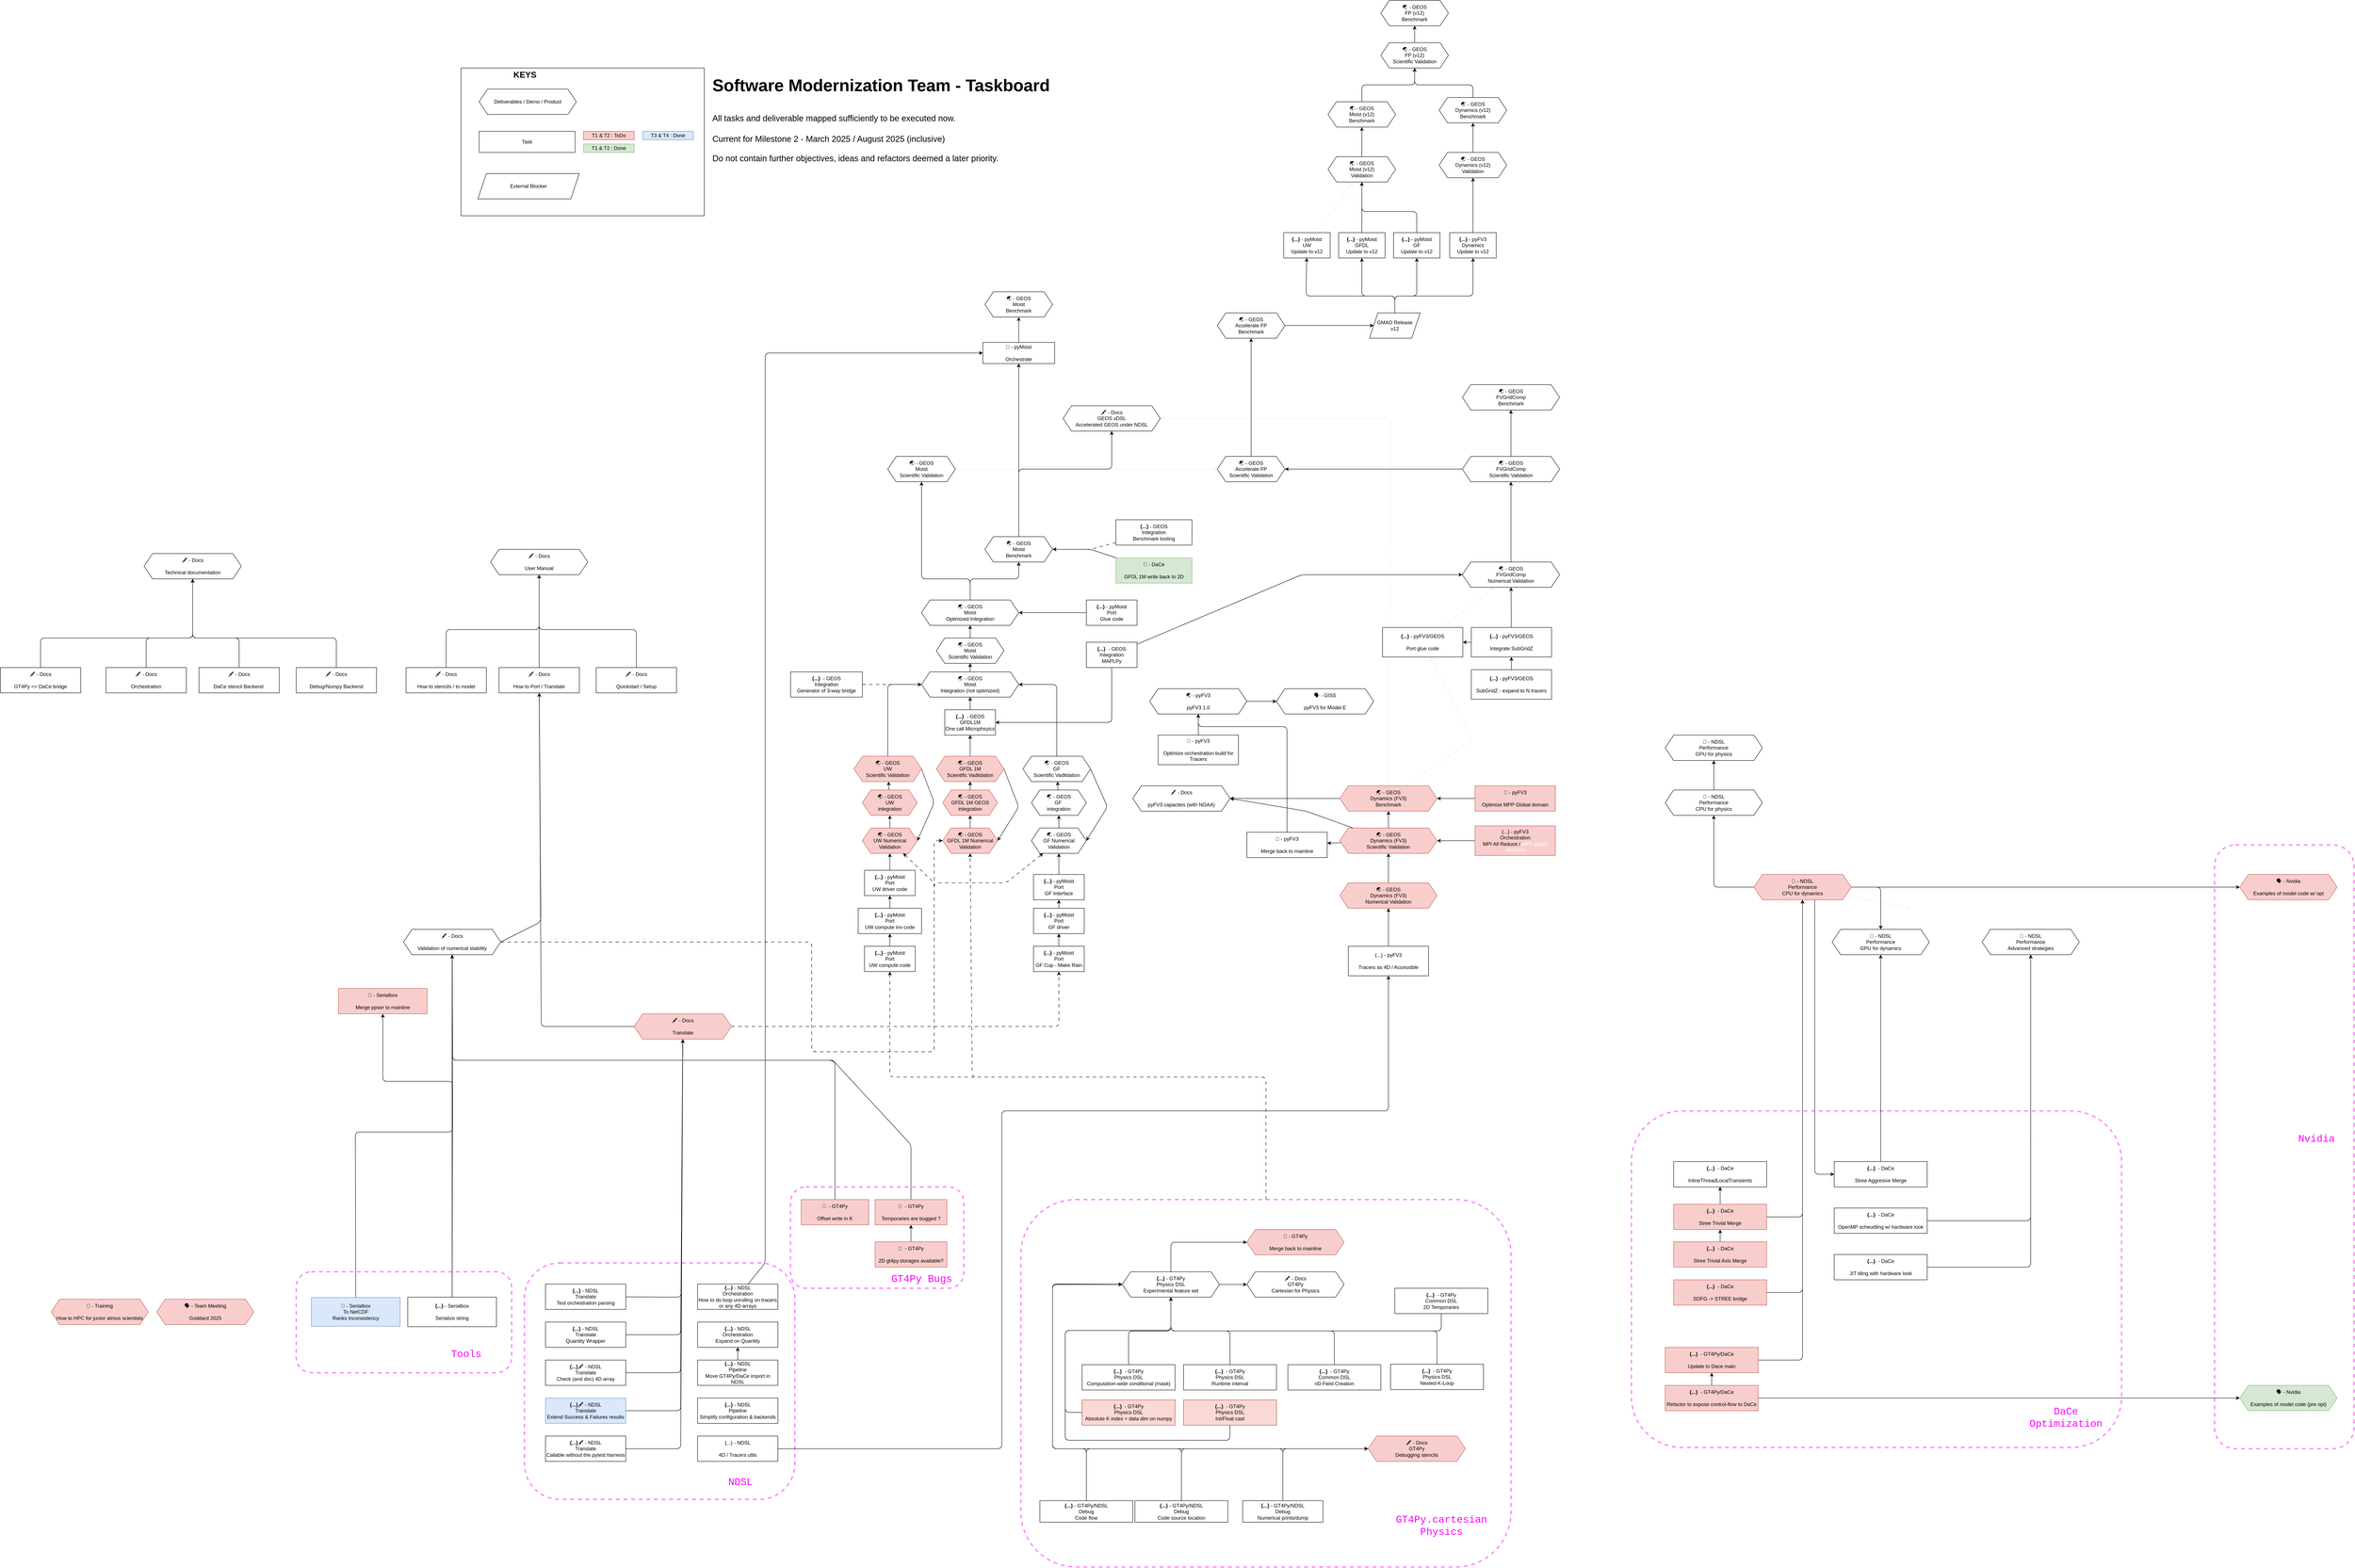 <mxfile>
    <diagram id="Oi6eNHbNN4b7aSkW7Dm6" name="Page-1">
        <mxGraphModel dx="3380" dy="5073" grid="1" gridSize="10" guides="1" tooltips="1" connect="1" arrows="1" fold="1" page="0" pageScale="1" pageWidth="1169" pageHeight="827" math="0" shadow="0">
            <root>
                <mxCell id="0"/>
                <mxCell id="1" parent="0"/>
                <mxCell id="356" value="" style="rounded=1;whiteSpace=wrap;html=1;strokeColor=light-dark(#FF00FF,#B3FF66);dashed=1;fillColor=none;strokeWidth=3;opacity=50;fontColor=light-dark(#000000,#FF3333);" parent="1" vertex="1">
                    <mxGeometry x="-1110" y="981" width="510" height="239" as="geometry"/>
                </mxCell>
                <mxCell id="352" value="" style="rounded=1;whiteSpace=wrap;html=1;strokeColor=light-dark(#FF00FF,#FF3333);dashed=1;fillColor=none;strokeWidth=3;opacity=50;fontColor=light-dark(#000000,#FF3333);" parent="1" vertex="1">
                    <mxGeometry x="60" y="780" width="410" height="240" as="geometry"/>
                </mxCell>
                <mxCell id="346" value="" style="rounded=1;whiteSpace=wrap;html=1;strokeColor=light-dark(#FF00FF,#007FFF);dashed=1;fillColor=none;strokeWidth=3;opacity=50;" parent="1" vertex="1">
                    <mxGeometry x="3430" y="-30" width="330" height="1430" as="geometry"/>
                </mxCell>
                <mxCell id="350" value="" style="rounded=1;whiteSpace=wrap;html=1;strokeColor=light-dark(#FF00FF,#FF9933);dashed=1;fillColor=none;strokeWidth=3;opacity=50;" parent="1" vertex="1">
                    <mxGeometry x="-570" y="960" width="640" height="560" as="geometry"/>
                </mxCell>
                <mxCell id="340" value="" style="rounded=1;whiteSpace=wrap;html=1;strokeColor=light-dark(#FF00FF,#66FFFF);dashed=1;fillColor=none;strokeWidth=3;opacity=50;movable=0;resizable=0;rotatable=0;deletable=0;editable=0;locked=1;connectable=0;" parent="1" vertex="1">
                    <mxGeometry x="2050" y="600" width="1160" height="797" as="geometry"/>
                </mxCell>
                <mxCell id="323" value="" style="rounded=1;whiteSpace=wrap;html=1;strokeColor=#FF00FF;dashed=1;fillColor=none;strokeWidth=3;opacity=50;movable=0;resizable=0;rotatable=0;deletable=0;editable=0;locked=1;connectable=0;" parent="1" vertex="1">
                    <mxGeometry x="605" y="810" width="1160" height="870" as="geometry"/>
                </mxCell>
                <mxCell id="31" style="edgeStyle=none;html=1;" parent="1" source="2" target="3" edge="1">
                    <mxGeometry relative="1" as="geometry"/>
                </mxCell>
                <mxCell id="2" value="🌏 - GEOS&lt;br&gt;UW Numerical Validation" style="shape=hexagon;perimeter=hexagonPerimeter2;whiteSpace=wrap;html=1;fixedSize=1;fillColor=#f8cecc;strokeColor=#b85450;" parent="1" vertex="1">
                    <mxGeometry x="230" y="-70" width="130" height="60" as="geometry"/>
                </mxCell>
                <mxCell id="29" style="edgeStyle=none;html=1;" parent="1" source="3" target="4" edge="1">
                    <mxGeometry relative="1" as="geometry"/>
                </mxCell>
                <mxCell id="67" style="edgeStyle=none;html=1;exitX=1;exitY=0.5;exitDx=0;exitDy=0;entryX=1;entryY=0.5;entryDx=0;entryDy=0;" parent="1" source="4" target="2" edge="1">
                    <mxGeometry relative="1" as="geometry">
                        <Array as="points">
                            <mxPoint x="400" y="-130"/>
                        </Array>
                    </mxGeometry>
                </mxCell>
                <mxCell id="3" value="🌏 - GEOS&lt;br&gt;UW &lt;br&gt;integration" style="shape=hexagon;perimeter=hexagonPerimeter2;whiteSpace=wrap;html=1;fixedSize=1;fillColor=#f8cecc;strokeColor=#b85450;" parent="1" vertex="1">
                    <mxGeometry x="230" y="-160" width="130" height="60" as="geometry"/>
                </mxCell>
                <mxCell id="25" style="edgeStyle=none;html=1;entryX=0;entryY=0.5;entryDx=0;entryDy=0;" parent="1" source="4" target="14" edge="1">
                    <mxGeometry relative="1" as="geometry">
                        <Array as="points">
                            <mxPoint x="290" y="-410"/>
                        </Array>
                    </mxGeometry>
                </mxCell>
                <mxCell id="4" value="🌏 - GEOS&lt;br&gt;UW &lt;br&gt;Scientific&amp;nbsp;Validation" style="shape=hexagon;perimeter=hexagonPerimeter2;whiteSpace=wrap;html=1;fixedSize=1;fillColor=#f8cecc;strokeColor=#b85450;" parent="1" vertex="1">
                    <mxGeometry x="210" y="-240" width="160" height="60" as="geometry"/>
                </mxCell>
                <mxCell id="32" style="edgeStyle=none;html=1;" parent="1" source="5" target="6" edge="1">
                    <mxGeometry relative="1" as="geometry"/>
                </mxCell>
                <mxCell id="5" value="🌏 - GEOS&lt;br&gt;GFDL 1M Numerical Validation" style="shape=hexagon;perimeter=hexagonPerimeter2;whiteSpace=wrap;html=1;fixedSize=1;fillColor=#f8cecc;strokeColor=#b85450;" parent="1" vertex="1">
                    <mxGeometry x="420" y="-70" width="130" height="60" as="geometry"/>
                </mxCell>
                <mxCell id="28" style="edgeStyle=none;html=1;" parent="1" source="6" target="7" edge="1">
                    <mxGeometry relative="1" as="geometry"/>
                </mxCell>
                <mxCell id="66" style="edgeStyle=none;html=1;exitX=1;exitY=0.5;exitDx=0;exitDy=0;entryX=1;entryY=0.5;entryDx=0;entryDy=0;" parent="1" source="7" target="5" edge="1">
                    <mxGeometry relative="1" as="geometry">
                        <Array as="points">
                            <mxPoint x="600" y="-120"/>
                        </Array>
                    </mxGeometry>
                </mxCell>
                <mxCell id="6" value="🌏 - GEOS&lt;br&gt;GFDL 1M&amp;nbsp;GEOS&lt;br&gt;integration" style="shape=hexagon;perimeter=hexagonPerimeter2;whiteSpace=wrap;html=1;fixedSize=1;fillColor=#f8cecc;strokeColor=#b85450;" parent="1" vertex="1">
                    <mxGeometry x="420" y="-160" width="130" height="60" as="geometry"/>
                </mxCell>
                <mxCell id="26" style="edgeStyle=none;html=1;" parent="1" source="7" target="318" edge="1">
                    <mxGeometry relative="1" as="geometry">
                        <mxPoint x="485" y="-280" as="targetPoint"/>
                    </mxGeometry>
                </mxCell>
                <mxCell id="7" value="🌏 - GEOS&lt;span style=&quot;color: rgba(0, 0, 0, 0); font-family: monospace; font-size: 0px; text-align: start;&quot;&gt;%3CmxGraphModel%3E%3Croot%3E%3CmxCell%20id%3D%220%22%2F%3E%3CmxCell%20id%3D%221%22%20parent%3D%220%22%2F%3E%3CmxCell%20id%3D%222%22%20value%3D%22%F0%9F%8C%8F%26lt%3Bbr%26gt%3BGFDL%201M%26amp%3Bnbsp%3BGEOS%26lt%3Bbr%26gt%3BScientific%26amp%3Bnbsp%3BVadlidation%22%20style%3D%22shape%3Dhexagon%3Bperimeter%3DhexagonPerimeter2%3BwhiteSpace%3Dwrap%3Bhtml%3D1%3BfixedSize%3D1%3B%22%20vertex%3D%221%22%20parent%3D%221%22%3E%3CmxGeometry%20x%3D%22320%22%20y%3D%2210%22%20width%3D%22160%22%20height%3D%2260%22%20as%3D%22geometry%22%2F%3E%3C%2FmxCell%3E%3CmxCell%20id%3D%223%22%20value%3D%22%F0%9F%8C%8F%26lt%3Bbr%26gt%3BGF%20GEOS%26lt%3Bbr%26gt%3BScientific%26amp%3Bnbsp%3BVadlidation%22%20style%3D%22shape%3Dhexagon%3Bperimeter%3DhexagonPerimeter2%3BwhiteSpace%3Dwrap%3Bhtml%3D1%3BfixedSize%3D1%3B%22%20vertex%3D%221%22%20parent%3D%221%22%3E%3CmxGeometry%20x%3D%22505%22%20y%3D%2210%22%20width%3D%22160%22%20height%3D%2260%22%20as%3D%22geometry%22%2F%3E%3C%2FmxCell%3E%3C%2Froot%3E%3C%2FmxGraphModel%3E&lt;/span&gt;&lt;br&gt;GFDL 1M&lt;br&gt;Scientific&amp;nbsp;Vadlidation" style="shape=hexagon;perimeter=hexagonPerimeter2;whiteSpace=wrap;html=1;fixedSize=1;fillColor=#f8cecc;strokeColor=#b85450;" parent="1" vertex="1">
                    <mxGeometry x="405" y="-240" width="160" height="60" as="geometry"/>
                </mxCell>
                <mxCell id="33" style="edgeStyle=none;html=1;" parent="1" source="8" target="9" edge="1">
                    <mxGeometry relative="1" as="geometry"/>
                </mxCell>
                <mxCell id="8" value="🌏 - GEOS&lt;br&gt;GF&amp;nbsp;Numerical Validation" style="shape=hexagon;perimeter=hexagonPerimeter2;whiteSpace=wrap;html=1;fixedSize=1;" parent="1" vertex="1">
                    <mxGeometry x="630" y="-70" width="130" height="60" as="geometry"/>
                </mxCell>
                <mxCell id="34" style="edgeStyle=none;html=1;" parent="1" source="9" target="10" edge="1">
                    <mxGeometry relative="1" as="geometry"/>
                </mxCell>
                <mxCell id="68" style="edgeStyle=none;html=1;exitX=1;exitY=0.5;exitDx=0;exitDy=0;entryX=1;entryY=0.5;entryDx=0;entryDy=0;" parent="1" source="10" target="8" edge="1">
                    <mxGeometry relative="1" as="geometry">
                        <Array as="points">
                            <mxPoint x="810" y="-120"/>
                        </Array>
                    </mxGeometry>
                </mxCell>
                <mxCell id="9" value="🌏 - GEOS&lt;br&gt;GF&amp;nbsp;&lt;br&gt;integration" style="shape=hexagon;perimeter=hexagonPerimeter2;whiteSpace=wrap;html=1;fixedSize=1;" parent="1" vertex="1">
                    <mxGeometry x="630" y="-160" width="130" height="60" as="geometry"/>
                </mxCell>
                <mxCell id="27" style="edgeStyle=none;html=1;entryX=1;entryY=0.5;entryDx=0;entryDy=0;" parent="1" source="10" target="14" edge="1">
                    <mxGeometry relative="1" as="geometry">
                        <Array as="points">
                            <mxPoint x="690" y="-410"/>
                        </Array>
                    </mxGeometry>
                </mxCell>
                <mxCell id="10" value="🌏 - GEOS&lt;br&gt;GF &lt;br&gt;Scientific&amp;nbsp;Vadlidation" style="shape=hexagon;perimeter=hexagonPerimeter2;whiteSpace=wrap;html=1;fixedSize=1;" parent="1" vertex="1">
                    <mxGeometry x="610" y="-240" width="160" height="60" as="geometry"/>
                </mxCell>
                <mxCell id="22" style="edgeStyle=none;html=1;" parent="1" source="13" target="15" edge="1">
                    <mxGeometry relative="1" as="geometry"/>
                </mxCell>
                <mxCell id="13" value="🌏 - GEOS&lt;br&gt;Moist&lt;br&gt;Scientific&amp;nbsp;Validation" style="shape=hexagon;perimeter=hexagonPerimeter2;whiteSpace=wrap;html=1;fixedSize=1;" parent="1" vertex="1">
                    <mxGeometry x="405" y="-520" width="160" height="60" as="geometry"/>
                </mxCell>
                <mxCell id="23" style="edgeStyle=none;html=1;" parent="1" source="14" target="13" edge="1">
                    <mxGeometry relative="1" as="geometry"/>
                </mxCell>
                <mxCell id="14" value="🌏 - GEOS&lt;br&gt;Moist&lt;br&gt;Integration (not optimized)" style="shape=hexagon;perimeter=hexagonPerimeter2;whiteSpace=wrap;html=1;fixedSize=1;" parent="1" vertex="1">
                    <mxGeometry x="370" y="-440" width="230" height="60" as="geometry"/>
                </mxCell>
                <mxCell id="20" style="edgeStyle=none;html=1;exitX=0.5;exitY=0;exitDx=0;exitDy=0;entryX=0.5;entryY=1;entryDx=0;entryDy=0;" parent="1" source="15" target="17" edge="1">
                    <mxGeometry relative="1" as="geometry">
                        <Array as="points">
                            <mxPoint x="485" y="-660"/>
                            <mxPoint x="600" y="-660"/>
                        </Array>
                    </mxGeometry>
                </mxCell>
                <mxCell id="21" style="edgeStyle=none;html=1;" parent="1" source="15" target="16" edge="1">
                    <mxGeometry relative="1" as="geometry">
                        <Array as="points">
                            <mxPoint x="485" y="-660"/>
                            <mxPoint x="370" y="-660"/>
                        </Array>
                    </mxGeometry>
                </mxCell>
                <mxCell id="15" value="🌏 - GEOS&lt;br&gt;Moist&lt;br&gt;Optimized Integration" style="shape=hexagon;perimeter=hexagonPerimeter2;whiteSpace=wrap;html=1;fixedSize=1;" parent="1" vertex="1">
                    <mxGeometry x="370" y="-610" width="230" height="60" as="geometry"/>
                </mxCell>
                <mxCell id="121" style="edgeStyle=none;html=1;strokeColor=#F0F0F0;" parent="1" source="16" target="186" edge="1">
                    <mxGeometry relative="1" as="geometry">
                        <mxPoint x="210" y="-1400" as="targetPoint"/>
                    </mxGeometry>
                </mxCell>
                <mxCell id="16" value="🌏 - GEOS&lt;br&gt;Moist&lt;br&gt;Scientific&amp;nbsp;Validation" style="shape=hexagon;perimeter=hexagonPerimeter2;whiteSpace=wrap;html=1;fixedSize=1;" parent="1" vertex="1">
                    <mxGeometry x="290" y="-950" width="160" height="60" as="geometry"/>
                </mxCell>
                <mxCell id="124" style="edgeStyle=none;html=1;entryX=0.5;entryY=1;entryDx=0;entryDy=0;" parent="1" source="17" target="52" edge="1">
                    <mxGeometry relative="1" as="geometry">
                        <Array as="points">
                            <mxPoint x="600" y="-920"/>
                            <mxPoint x="820" y="-920"/>
                        </Array>
                    </mxGeometry>
                </mxCell>
                <mxCell id="160" style="edgeStyle=none;html=1;entryX=0.5;entryY=1;entryDx=0;entryDy=0;" parent="1" source="17" target="166" edge="1">
                    <mxGeometry relative="1" as="geometry">
                        <mxPoint x="600" y="-1180" as="targetPoint"/>
                    </mxGeometry>
                </mxCell>
                <mxCell id="17" value="🌏 - GEOS&lt;br&gt;Moist&lt;br&gt;Benchmark" style="shape=hexagon;perimeter=hexagonPerimeter2;whiteSpace=wrap;html=1;fixedSize=1;" parent="1" vertex="1">
                    <mxGeometry x="520" y="-760" width="160" height="60" as="geometry"/>
                </mxCell>
                <mxCell id="19" style="edgeStyle=none;html=1;exitX=0;exitY=0.5;exitDx=0;exitDy=0;entryX=1;entryY=0.5;entryDx=0;entryDy=0;" parent="1" source="18" target="15" edge="1">
                    <mxGeometry relative="1" as="geometry"/>
                </mxCell>
                <mxCell id="18" value="&lt;b&gt;{...}&lt;/b&gt; - pyMoist&lt;br&gt;Port&lt;br&gt;Glue code" style="rounded=0;whiteSpace=wrap;html=1;" parent="1" vertex="1">
                    <mxGeometry x="760" y="-610" width="120" height="60" as="geometry"/>
                </mxCell>
                <mxCell id="84" style="edgeStyle=none;html=1;entryX=1;entryY=0.5;entryDx=0;entryDy=0;" parent="1" source="35" target="82" edge="1">
                    <mxGeometry relative="1" as="geometry"/>
                </mxCell>
                <mxCell id="125" style="edgeStyle=none;html=1;exitX=0.5;exitY=0;exitDx=0;exitDy=0;entryX=1;entryY=0.5;entryDx=0;entryDy=0;strokeColor=#F0F0F0;" parent="1" source="35" target="52" edge="1">
                    <mxGeometry relative="1" as="geometry">
                        <Array as="points">
                            <mxPoint x="1480" y="-1040"/>
                        </Array>
                    </mxGeometry>
                </mxCell>
                <mxCell id="138" style="edgeStyle=none;html=1;strokeColor=#F0F0F0;" parent="1" source="35" target="139" edge="1">
                    <mxGeometry relative="1" as="geometry">
                        <mxPoint x="2130" y="-880" as="targetPoint"/>
                        <Array as="points">
                            <mxPoint x="1675" y="-280"/>
                        </Array>
                    </mxGeometry>
                </mxCell>
                <mxCell id="35" value="🌏 - GEOS&lt;br&gt;Dynamics (FV3)&lt;br&gt;Benchmark" style="shape=hexagon;perimeter=hexagonPerimeter2;whiteSpace=wrap;html=1;fixedSize=1;fillColor=#f8cecc;strokeColor=#b85450;" parent="1" vertex="1">
                    <mxGeometry x="1360" y="-170" width="230" height="60" as="geometry"/>
                </mxCell>
                <mxCell id="38" style="edgeStyle=none;html=1;" parent="1" source="36" target="35" edge="1">
                    <mxGeometry relative="1" as="geometry"/>
                </mxCell>
                <mxCell id="41" style="edgeStyle=none;html=1;" parent="1" source="36" target="40" edge="1">
                    <mxGeometry relative="1" as="geometry"/>
                </mxCell>
                <mxCell id="85" style="edgeStyle=none;html=1;entryX=1;entryY=0.5;entryDx=0;entryDy=0;" parent="1" source="36" target="82" edge="1">
                    <mxGeometry relative="1" as="geometry">
                        <mxPoint x="1730" y="-1010" as="targetPoint"/>
                        <Array as="points">
                            <mxPoint x="1280" y="-110"/>
                        </Array>
                    </mxGeometry>
                </mxCell>
                <mxCell id="36" value="🌏 - GEOS&lt;br&gt;Dynamics (FV3)&lt;br&gt;Scientific Validation" style="shape=hexagon;perimeter=hexagonPerimeter2;whiteSpace=wrap;html=1;fixedSize=1;fillColor=#f8cecc;strokeColor=#b85450;" parent="1" vertex="1">
                    <mxGeometry x="1360" y="-70" width="230" height="60" as="geometry"/>
                </mxCell>
                <mxCell id="39" style="edgeStyle=none;html=1;" parent="1" source="37" target="36" edge="1">
                    <mxGeometry relative="1" as="geometry"/>
                </mxCell>
                <mxCell id="37" value="🌏 - GEOS&lt;br&gt;Dynamics (FV3)&lt;br&gt;Numerical Validation" style="shape=hexagon;perimeter=hexagonPerimeter2;whiteSpace=wrap;html=1;fixedSize=1;fillColor=#f8cecc;strokeColor=#b85450;" parent="1" vertex="1">
                    <mxGeometry x="1360" y="60" width="230" height="60" as="geometry"/>
                </mxCell>
                <mxCell id="176" style="edgeStyle=none;html=1;entryX=0.5;entryY=1;entryDx=0;entryDy=0;" parent="1" source="40" target="109" edge="1">
                    <mxGeometry relative="1" as="geometry">
                        <Array as="points">
                            <mxPoint x="1235" y="-310"/>
                            <mxPoint x="1025" y="-310"/>
                        </Array>
                    </mxGeometry>
                </mxCell>
                <mxCell id="40" value="&lt;div&gt;&lt;/div&gt;🔀 - pyFV3&lt;br&gt;&lt;br&gt;Merge back to mainline" style="rounded=0;whiteSpace=wrap;html=1;" parent="1" vertex="1">
                    <mxGeometry x="1140" y="-60" width="190" height="60" as="geometry"/>
                </mxCell>
                <mxCell id="86" style="edgeStyle=none;html=1;" parent="1" source="42" target="35" edge="1">
                    <mxGeometry relative="1" as="geometry"/>
                </mxCell>
                <mxCell id="42" value="&lt;div&gt;&lt;/div&gt;🚀&amp;nbsp;- pyFV3&lt;br&gt;&lt;br&gt;Optimize MPP Global domain" style="rounded=0;whiteSpace=wrap;html=1;fillColor=#f8cecc;strokeColor=#b85450;" parent="1" vertex="1">
                    <mxGeometry x="1680" y="-170" width="190" height="60" as="geometry"/>
                </mxCell>
                <mxCell id="232" style="edgeStyle=none;html=1;" parent="1" source="44" target="109" edge="1">
                    <mxGeometry relative="1" as="geometry"/>
                </mxCell>
                <mxCell id="44" value="&lt;div&gt;&lt;/div&gt;🚀&amp;nbsp;- pyFV3&lt;br&gt;&lt;br&gt;Optimize orchestration build for Tracers" style="rounded=0;whiteSpace=wrap;html=1;" parent="1" vertex="1">
                    <mxGeometry x="930" y="-290" width="190" height="70" as="geometry"/>
                </mxCell>
                <mxCell id="101" style="edgeStyle=none;html=1;strokeColor=#F0F0F0;" parent="1" source="45" edge="1">
                    <mxGeometry relative="1" as="geometry">
                        <mxPoint x="2713.197" y="120.205" as="targetPoint"/>
                    </mxGeometry>
                </mxCell>
                <mxCell id="255" style="edgeStyle=none;html=1;" parent="1" source="45" target="47" edge="1">
                    <mxGeometry relative="1" as="geometry">
                        <Array as="points">
                            <mxPoint x="2245" y="70"/>
                        </Array>
                    </mxGeometry>
                </mxCell>
                <mxCell id="289" style="edgeStyle=none;html=1;" parent="1" source="45" target="290" edge="1">
                    <mxGeometry relative="1" as="geometry">
                        <mxPoint x="2870" y="230" as="targetPoint"/>
                    </mxGeometry>
                </mxCell>
                <mxCell id="344" style="edgeStyle=none;html=1;exitX=1;exitY=0.5;exitDx=0;exitDy=0;" parent="1" source="45" target="243" edge="1">
                    <mxGeometry relative="1" as="geometry">
                        <Array as="points">
                            <mxPoint x="2640" y="70"/>
                        </Array>
                    </mxGeometry>
                </mxCell>
                <mxCell id="345" style="edgeStyle=none;html=1;exitX=0.625;exitY=1;exitDx=0;exitDy=0;" parent="1" source="45" target="244" edge="1">
                    <mxGeometry relative="1" as="geometry">
                        <Array as="points">
                            <mxPoint x="2484" y="750"/>
                        </Array>
                    </mxGeometry>
                </mxCell>
                <mxCell id="45" value="🚀&amp;nbsp;- NDSL&lt;br&gt;Performance&lt;br&gt;CPU for dynamics" style="shape=hexagon;perimeter=hexagonPerimeter2;whiteSpace=wrap;html=1;fixedSize=1;fillColor=#f8cecc;strokeColor=#b85450;" parent="1" vertex="1">
                    <mxGeometry x="2340" y="40" width="230" height="60" as="geometry"/>
                </mxCell>
                <mxCell id="256" style="edgeStyle=none;html=1;" parent="1" source="47" target="48" edge="1">
                    <mxGeometry relative="1" as="geometry"/>
                </mxCell>
                <mxCell id="47" value="🚀&amp;nbsp;- NDSL&lt;br&gt;Performance&lt;br&gt;CPU for physics" style="shape=hexagon;perimeter=hexagonPerimeter2;whiteSpace=wrap;html=1;fixedSize=1;" parent="1" vertex="1">
                    <mxGeometry x="2130" y="-160" width="230" height="60" as="geometry"/>
                </mxCell>
                <mxCell id="48" value="🚀&amp;nbsp;- NDSL&lt;br&gt;Performance&lt;br&gt;GPU for physics" style="shape=hexagon;perimeter=hexagonPerimeter2;whiteSpace=wrap;html=1;fixedSize=1;" parent="1" vertex="1">
                    <mxGeometry x="2130" y="-290" width="230" height="60" as="geometry"/>
                </mxCell>
                <mxCell id="99" style="edgeStyle=none;html=1;" parent="1" source="49" target="222" edge="1">
                    <mxGeometry relative="1" as="geometry"/>
                </mxCell>
                <mxCell id="322" style="edgeStyle=none;html=1;" parent="1" source="49" target="321" edge="1">
                    <mxGeometry relative="1" as="geometry"/>
                </mxCell>
                <mxCell id="49" value="&lt;div&gt;&lt;/div&gt;&lt;b&gt;{...}&lt;/b&gt;&amp;nbsp; - GT4Py/DaCe&lt;br&gt;&lt;br&gt;Refactor to expose control-flow to DaCe" style="rounded=0;whiteSpace=wrap;html=1;fillColor=#f8cecc;strokeColor=#b85450;" parent="1" vertex="1">
                    <mxGeometry x="2130" y="1250" width="220" height="60" as="geometry"/>
                </mxCell>
                <mxCell id="254" style="edgeStyle=none;html=1;" parent="1" source="50" target="45" edge="1">
                    <mxGeometry relative="1" as="geometry">
                        <Array as="points">
                            <mxPoint x="2455" y="1030"/>
                        </Array>
                    </mxGeometry>
                </mxCell>
                <mxCell id="50" value="&lt;div&gt;&lt;/div&gt;&lt;b&gt;{...}&lt;/b&gt;&amp;nbsp; - DaCe&lt;br&gt;&lt;br&gt;SDFG -&amp;gt; STREE bridge" style="rounded=0;whiteSpace=wrap;html=1;fillColor=#f8cecc;strokeColor=#b85450;" parent="1" vertex="1">
                    <mxGeometry x="2150" y="1000" width="220" height="60" as="geometry"/>
                </mxCell>
                <mxCell id="52" value="🖋 - Docs&lt;br&gt;GEOS vDSL&lt;br&gt;Accelerated GEOS under NDSL" style="shape=hexagon;perimeter=hexagonPerimeter2;whiteSpace=wrap;html=1;fixedSize=1;" parent="1" vertex="1">
                    <mxGeometry x="705" y="-1070" width="230" height="60" as="geometry"/>
                </mxCell>
                <mxCell id="56" style="edgeStyle=none;html=1;entryX=1;entryY=0.5;entryDx=0;entryDy=0;" parent="1" source="54" target="17" edge="1">
                    <mxGeometry relative="1" as="geometry">
                        <Array as="points">
                            <mxPoint x="770" y="-730"/>
                        </Array>
                    </mxGeometry>
                </mxCell>
                <mxCell id="54" value="🐞&amp;nbsp;- DaCe&lt;br&gt;&lt;br&gt;GFDL 1M write back to 2D" style="rounded=0;whiteSpace=wrap;html=1;strokeColor=#82b366;fillColor=#d5e8d4;" parent="1" vertex="1">
                    <mxGeometry x="830" y="-710" width="180" height="60" as="geometry"/>
                </mxCell>
                <mxCell id="59" style="edgeStyle=none;html=1;" parent="1" source="58" target="258" edge="1">
                    <mxGeometry relative="1" as="geometry"/>
                </mxCell>
                <mxCell id="58" value="&lt;b&gt;{...}&lt;/b&gt;&amp;nbsp;- pyMoist&lt;br&gt;Port&lt;br&gt;UW compute code" style="rounded=0;whiteSpace=wrap;html=1;" parent="1" vertex="1">
                    <mxGeometry x="235" y="210" width="120" height="60" as="geometry"/>
                </mxCell>
                <mxCell id="65" style="edgeStyle=none;html=1;" parent="1" source="64" target="8" edge="1">
                    <mxGeometry relative="1" as="geometry"/>
                </mxCell>
                <mxCell id="64" value="&lt;b&gt;{...}&lt;/b&gt;&amp;nbsp;- pyMoist&lt;br&gt;Port&lt;br&gt;GF Interface" style="rounded=0;whiteSpace=wrap;html=1;" parent="1" vertex="1">
                    <mxGeometry x="635" y="40" width="120" height="60" as="geometry"/>
                </mxCell>
                <mxCell id="80" style="edgeStyle=none;html=1;entryX=0.5;entryY=1;entryDx=0;entryDy=0;dashed=1;dashPattern=8 8;" parent="1" source="323" target="58" edge="1">
                    <mxGeometry relative="1" as="geometry">
                        <Array as="points">
                            <mxPoint x="1185" y="520"/>
                            <mxPoint x="295" y="520"/>
                        </Array>
                    </mxGeometry>
                </mxCell>
                <mxCell id="182" style="edgeStyle=none;html=1;entryX=0.5;entryY=1;entryDx=0;entryDy=0;dashed=1;dashPattern=8 8;" parent="1" source="323" target="5" edge="1">
                    <mxGeometry relative="1" as="geometry">
                        <Array as="points">
                            <mxPoint x="1185" y="520"/>
                            <mxPoint x="490" y="520"/>
                        </Array>
                    </mxGeometry>
                </mxCell>
                <mxCell id="82" value="🖋 - Docs&lt;br&gt;&lt;br&gt;pyFV3 capacties (with NOAA)" style="shape=hexagon;perimeter=hexagonPerimeter2;whiteSpace=wrap;html=1;fixedSize=1;" parent="1" vertex="1">
                    <mxGeometry x="870" y="-170" width="230" height="60" as="geometry"/>
                </mxCell>
                <mxCell id="293" style="edgeStyle=none;html=1;" parent="1" source="109" target="292" edge="1">
                    <mxGeometry relative="1" as="geometry"/>
                </mxCell>
                <mxCell id="109" value="🌏&amp;nbsp;- pyFV3&lt;br&gt;&lt;br&gt;pyFV3 1.0" style="shape=hexagon;perimeter=hexagonPerimeter2;whiteSpace=wrap;html=1;fixedSize=1;" parent="1" vertex="1">
                    <mxGeometry x="910" y="-400" width="230" height="60" as="geometry"/>
                </mxCell>
                <mxCell id="122" style="edgeStyle=none;html=1;strokeColor=#F0F0F0;" parent="1" source="113" target="119" edge="1">
                    <mxGeometry relative="1" as="geometry"/>
                </mxCell>
                <object label="&lt;div&gt;&lt;/div&gt;&lt;b&gt;{...}&lt;/b&gt;&amp;nbsp;- pyMoist&lt;br&gt;UW&lt;br&gt;Update to v12" id="113">
                    <mxCell style="rounded=0;whiteSpace=wrap;html=1;" parent="1" vertex="1">
                        <mxGeometry x="1227" y="-1480" width="110" height="60" as="geometry"/>
                    </mxCell>
                </object>
                <mxCell id="123" style="edgeStyle=none;html=1;" parent="1" source="119" target="120" edge="1">
                    <mxGeometry relative="1" as="geometry"/>
                </mxCell>
                <mxCell id="119" value="🌏 - GEOS&lt;br&gt;Moist (v12)&lt;br&gt;Validation" style="shape=hexagon;perimeter=hexagonPerimeter2;whiteSpace=wrap;html=1;fixedSize=1;" parent="1" vertex="1">
                    <mxGeometry x="1332" y="-1660" width="160" height="60" as="geometry"/>
                </mxCell>
                <mxCell id="197" style="edgeStyle=none;html=1;" parent="1" source="120" target="196" edge="1">
                    <mxGeometry relative="1" as="geometry">
                        <Array as="points">
                            <mxPoint x="1412" y="-1830"/>
                            <mxPoint x="1537" y="-1830"/>
                        </Array>
                    </mxGeometry>
                </mxCell>
                <mxCell id="120" value="🌏 - GEOS&lt;br&gt;Moist (v12)&lt;br&gt;Benchmark" style="shape=hexagon;perimeter=hexagonPerimeter2;whiteSpace=wrap;html=1;fixedSize=1;" parent="1" vertex="1">
                    <mxGeometry x="1332" y="-1790" width="160" height="60" as="geometry"/>
                </mxCell>
                <mxCell id="229" style="edgeStyle=none;html=1;" parent="1" source="126" target="170" edge="1">
                    <mxGeometry relative="1" as="geometry"/>
                </mxCell>
                <mxCell id="126" value="&lt;div&gt;&lt;/div&gt;🐞&amp;nbsp; - GT4Py&lt;br&gt;&lt;br&gt;2D gt4py.storages available?" style="rounded=0;whiteSpace=wrap;html=1;strokeColor=#b85450;fillColor=#f8cecc;" parent="1" vertex="1">
                    <mxGeometry x="260" y="910" width="170" height="60" as="geometry"/>
                </mxCell>
                <mxCell id="140" style="edgeStyle=none;html=1;entryX=0;entryY=0.5;entryDx=0;entryDy=0;" parent="1" source="128" target="141" edge="1">
                    <mxGeometry relative="1" as="geometry">
                        <mxPoint x="2382.564" y="-480" as="targetPoint"/>
                        <Array as="points">
                            <mxPoint x="1270" y="-670"/>
                        </Array>
                    </mxGeometry>
                </mxCell>
                <mxCell id="319" style="edgeStyle=none;html=1;entryX=1;entryY=0.5;entryDx=0;entryDy=0;" parent="1" source="128" target="318" edge="1">
                    <mxGeometry relative="1" as="geometry">
                        <Array as="points">
                            <mxPoint x="820" y="-320"/>
                        </Array>
                    </mxGeometry>
                </mxCell>
                <mxCell id="128" value="&lt;div&gt;&lt;/div&gt;&lt;b&gt;{...}&lt;/b&gt;&amp;nbsp; - GEOS&lt;br&gt;Integration&lt;br&gt;MAPLPy" style="rounded=0;whiteSpace=wrap;html=1;" parent="1" vertex="1">
                    <mxGeometry x="760" y="-510" width="120" height="60" as="geometry"/>
                </mxCell>
                <mxCell id="131" style="edgeStyle=none;html=1;dashed=1;dashPattern=8 8;" parent="1" source="130" target="14" edge="1">
                    <mxGeometry relative="1" as="geometry"/>
                </mxCell>
                <mxCell id="130" value="&lt;div&gt;&lt;/div&gt;&lt;b&gt;{...}&lt;/b&gt;&amp;nbsp; - GEOS&lt;br&gt;Integration&lt;br&gt;Generator of 3-way bridge" style="rounded=0;whiteSpace=wrap;html=1;" parent="1" vertex="1">
                    <mxGeometry x="60" y="-440" width="170" height="60" as="geometry"/>
                </mxCell>
                <mxCell id="133" style="edgeStyle=none;html=1;dashed=1;dashPattern=8 8;" parent="1" source="132" edge="1">
                    <mxGeometry relative="1" as="geometry">
                        <mxPoint x="680" y="-730" as="targetPoint"/>
                        <Array as="points">
                            <mxPoint x="770" y="-730"/>
                        </Array>
                    </mxGeometry>
                </mxCell>
                <mxCell id="132" value="&lt;b&gt;{...}&lt;/b&gt; - GEOS&lt;br&gt;Integration&lt;br&gt;Benchmark tooling" style="rounded=0;whiteSpace=wrap;html=1;" parent="1" vertex="1">
                    <mxGeometry x="830" y="-800" width="180" height="60" as="geometry"/>
                </mxCell>
                <mxCell id="142" style="edgeStyle=none;html=1;strokeColor=#F0F0F0;" parent="1" source="139" target="141" edge="1">
                    <mxGeometry relative="1" as="geometry"/>
                </mxCell>
                <mxCell id="139" value="&lt;div&gt;&lt;/div&gt;&lt;b&gt;{...}&lt;/b&gt; - pyFV3/GEOS&lt;br&gt;&lt;br&gt;Port glue code" style="rounded=0;whiteSpace=wrap;html=1;" parent="1" vertex="1">
                    <mxGeometry x="1461" y="-545" width="190" height="70" as="geometry"/>
                </mxCell>
                <mxCell id="144" style="edgeStyle=none;html=1;" parent="1" source="141" target="143" edge="1">
                    <mxGeometry relative="1" as="geometry"/>
                </mxCell>
                <mxCell id="141" value="🌏 - GEOS&lt;br&gt;FVGridComp&lt;br&gt;Numerical Validation" style="shape=hexagon;perimeter=hexagonPerimeter2;whiteSpace=wrap;html=1;fixedSize=1;" parent="1" vertex="1">
                    <mxGeometry x="1650" y="-700" width="230" height="60" as="geometry"/>
                </mxCell>
                <mxCell id="145" style="edgeStyle=none;html=1;" parent="1" source="143" target="146" edge="1">
                    <mxGeometry relative="1" as="geometry">
                        <mxPoint x="2990" y="-880.0" as="targetPoint"/>
                    </mxGeometry>
                </mxCell>
                <mxCell id="317" style="edgeStyle=none;html=1;" parent="1" source="143" target="186" edge="1">
                    <mxGeometry relative="1" as="geometry"/>
                </mxCell>
                <mxCell id="143" value="🌏 - GEOS&lt;br&gt;FVGridComp&lt;br&gt;Scientific Validation" style="shape=hexagon;perimeter=hexagonPerimeter2;whiteSpace=wrap;html=1;fixedSize=1;" parent="1" vertex="1">
                    <mxGeometry x="1650" y="-950" width="230" height="60" as="geometry"/>
                </mxCell>
                <mxCell id="146" value="🌏 - GEOS&lt;br&gt;FVGridComp&lt;br&gt;Benchmark" style="shape=hexagon;perimeter=hexagonPerimeter2;whiteSpace=wrap;html=1;fixedSize=1;" parent="1" vertex="1">
                    <mxGeometry x="1650" y="-1120" width="230" height="60" as="geometry"/>
                </mxCell>
                <mxCell id="148" value="🖋 - Docs&lt;br&gt;&lt;br&gt;User Manual" style="shape=hexagon;perimeter=rectanglePerimeter;whiteSpace=wrap;html=1;fixedSize=1;" parent="1" vertex="1">
                    <mxGeometry x="-650" y="-730" width="230" height="60" as="geometry"/>
                </mxCell>
                <mxCell id="152" value="&lt;div&gt;&lt;/div&gt;&lt;b&gt;{...}&lt;/b&gt; - NDSL&lt;br&gt;Orchestration&lt;br&gt;Expand on Quantity" style="rounded=0;whiteSpace=wrap;html=1;" parent="1" vertex="1">
                    <mxGeometry x="-160" y="1100" width="190" height="60" as="geometry"/>
                </mxCell>
                <mxCell id="158" style="edgeStyle=none;html=1;" parent="1" source="153" target="148" edge="1">
                    <mxGeometry relative="1" as="geometry">
                        <Array as="points">
                            <mxPoint x="-755" y="-540"/>
                            <mxPoint x="-535" y="-540"/>
                        </Array>
                    </mxGeometry>
                </mxCell>
                <mxCell id="153" value="&lt;div&gt;&lt;/div&gt;🖋 - Docs&lt;br&gt;&lt;br&gt;How to stencils / to model" style="rounded=0;whiteSpace=wrap;html=1;" parent="1" vertex="1">
                    <mxGeometry x="-850" y="-450" width="190" height="60" as="geometry"/>
                </mxCell>
                <mxCell id="157" style="edgeStyle=none;html=1;" parent="1" source="154" target="148" edge="1">
                    <mxGeometry relative="1" as="geometry">
                        <mxPoint x="-640" y="-360" as="targetPoint"/>
                    </mxGeometry>
                </mxCell>
                <mxCell id="154" value="&lt;div&gt;&lt;/div&gt;🖋 - Docs&lt;br&gt;&lt;br&gt;How to Port / Translate" style="rounded=0;whiteSpace=wrap;html=1;" parent="1" vertex="1">
                    <mxGeometry x="-630" y="-450" width="190" height="60" as="geometry"/>
                </mxCell>
                <mxCell id="156" style="edgeStyle=none;html=1;" parent="1" source="155" target="148" edge="1">
                    <mxGeometry relative="1" as="geometry">
                        <mxPoint x="-630" y="-380" as="targetPoint"/>
                        <Array as="points">
                            <mxPoint x="-305" y="-540"/>
                            <mxPoint x="-535" y="-540"/>
                        </Array>
                    </mxGeometry>
                </mxCell>
                <mxCell id="155" value="&lt;div&gt;&lt;/div&gt;🖋 - Docs&lt;br&gt;&lt;br&gt;Quickstart / Setup" style="rounded=0;whiteSpace=wrap;html=1;" parent="1" vertex="1">
                    <mxGeometry x="-400" y="-450" width="190" height="60" as="geometry"/>
                </mxCell>
                <mxCell id="165" style="edgeStyle=none;html=1;entryX=0;entryY=0.5;entryDx=0;entryDy=0;" parent="1" source="159" target="166" edge="1">
                    <mxGeometry relative="1" as="geometry">
                        <mxPoint x="680" y="-1210" as="targetPoint"/>
                        <Array as="points">
                            <mxPoint y="960"/>
                            <mxPoint y="-1195"/>
                        </Array>
                    </mxGeometry>
                </mxCell>
                <mxCell id="159" value="&lt;div&gt;&lt;/div&gt;&lt;b&gt;{...}&lt;/b&gt; - NDSL&lt;br&gt;Orchestration&lt;br&gt;How to do loop unrolling on tracers or any 4D arrays" style="rounded=0;whiteSpace=wrap;html=1;" parent="1" vertex="1">
                    <mxGeometry x="-160" y="1010" width="190" height="60" as="geometry"/>
                </mxCell>
                <mxCell id="162" value="🌏 - GEOS&lt;br&gt;Moist&lt;br&gt;Benchmark" style="shape=hexagon;perimeter=hexagonPerimeter2;whiteSpace=wrap;html=1;fixedSize=1;" parent="1" vertex="1">
                    <mxGeometry x="520" y="-1340" width="160" height="60" as="geometry"/>
                </mxCell>
                <mxCell id="167" value="" style="edgeStyle=none;html=1;exitX=0.5;exitY=0;exitDx=0;exitDy=0;" parent="1" source="166" target="162" edge="1">
                    <mxGeometry relative="1" as="geometry"/>
                </mxCell>
                <mxCell id="166" value="🚀&amp;nbsp;- pyMoist&lt;br&gt;&lt;br&gt;Orchestrate&lt;div&gt;&lt;/div&gt;" style="rounded=0;whiteSpace=wrap;html=1;" parent="1" vertex="1">
                    <mxGeometry x="515" y="-1220" width="170" height="50" as="geometry"/>
                </mxCell>
                <mxCell id="299" style="edgeStyle=none;html=1;" parent="1" source="170" target="297" edge="1">
                    <mxGeometry relative="1" as="geometry">
                        <Array as="points">
                            <mxPoint x="345" y="680"/>
                            <mxPoint x="160" y="480"/>
                            <mxPoint x="-740" y="480"/>
                        </Array>
                    </mxGeometry>
                </mxCell>
                <mxCell id="170" value="&lt;div&gt;&lt;/div&gt;🐞&amp;nbsp; - GT4Py&lt;br&gt;&lt;br&gt;Temporaries are bugged ?" style="rounded=0;whiteSpace=wrap;html=1;strokeColor=#b85450;fillColor=#f8cecc;" parent="1" vertex="1">
                    <mxGeometry x="260" y="810" width="170" height="60" as="geometry"/>
                </mxCell>
                <mxCell id="174" value="&lt;div&gt;&lt;/div&gt;&lt;b&gt;{...}&lt;/b&gt; - NDSL&lt;br&gt;Pipeline&lt;br&gt;Simplify configuration &amp;amp; backends" style="rounded=0;whiteSpace=wrap;html=1;" parent="1" vertex="1">
                    <mxGeometry x="-160" y="1280" width="190" height="60" as="geometry"/>
                </mxCell>
                <mxCell id="337" value="" style="edgeStyle=none;html=1;" parent="1" source="175" target="152" edge="1">
                    <mxGeometry relative="1" as="geometry"/>
                </mxCell>
                <mxCell id="175" value="&lt;div&gt;&lt;/div&gt;&lt;b&gt;{...}&lt;/b&gt; - NDSL&lt;br&gt;Pipeline&lt;br&gt;Move GT4Py/DaCe import in NDSL" style="rounded=0;whiteSpace=wrap;html=1;" parent="1" vertex="1">
                    <mxGeometry x="-160" y="1190" width="190" height="60" as="geometry"/>
                </mxCell>
                <mxCell id="178" style="edgeStyle=none;html=1;" parent="1" source="177" target="36" edge="1">
                    <mxGeometry relative="1" as="geometry"/>
                </mxCell>
                <mxCell id="177" value="&lt;div&gt;&lt;/div&gt;{...} - pyFV3&lt;br&gt;Orchestration&lt;br&gt;MPI All Reduce /&amp;nbsp;&lt;span&gt;&lt;font style=&quot;color: light-dark(rgb(255, 255, 255), rgb(255, 255, 255));&quot;&gt;MPP global domains&lt;/font&gt;&lt;/span&gt;" style="rounded=0;whiteSpace=wrap;html=1;fillColor=#f8cecc;strokeColor=#b85450;" parent="1" vertex="1">
                    <mxGeometry x="1680" y="-75" width="190" height="70" as="geometry"/>
                </mxCell>
                <mxCell id="190" style="edgeStyle=none;html=1;" parent="1" source="186" target="189" edge="1">
                    <mxGeometry relative="1" as="geometry">
                        <mxPoint x="1220" y="-1730" as="targetPoint"/>
                    </mxGeometry>
                </mxCell>
                <mxCell id="186" value="🌏 - GEOS&lt;br&gt;Accelerate FP&lt;br&gt;Scientific Validation" style="shape=hexagon;perimeter=hexagonPerimeter2;whiteSpace=wrap;html=1;fixedSize=1;" parent="1" vertex="1">
                    <mxGeometry x="1070" y="-950" width="160" height="60" as="geometry"/>
                </mxCell>
                <mxCell id="201" style="edgeStyle=none;html=1;" parent="1" source="189" target="214" edge="1">
                    <mxGeometry relative="1" as="geometry">
                        <mxPoint x="1000" y="-1260" as="sourcePoint"/>
                    </mxGeometry>
                </mxCell>
                <mxCell id="189" value="🌏 - GEOS&lt;br&gt;Accelerate FP&lt;br&gt;Benchmark" style="shape=hexagon;perimeter=hexagonPerimeter2;whiteSpace=wrap;html=1;fixedSize=1;" parent="1" vertex="1">
                    <mxGeometry x="1070" y="-1290" width="160" height="60" as="geometry"/>
                </mxCell>
                <mxCell id="195" style="edgeStyle=none;html=1;" parent="1" source="192" target="194" edge="1">
                    <mxGeometry relative="1" as="geometry"/>
                </mxCell>
                <mxCell id="192" value="🌏 - GEOS&lt;br&gt;Dynamics (v12)&lt;br&gt;Validation" style="shape=hexagon;perimeter=hexagonPerimeter2;whiteSpace=wrap;html=1;fixedSize=1;" parent="1" vertex="1">
                    <mxGeometry x="1595" y="-1670" width="160" height="60" as="geometry"/>
                </mxCell>
                <mxCell id="198" style="edgeStyle=none;html=1;" parent="1" source="194" target="196" edge="1">
                    <mxGeometry relative="1" as="geometry">
                        <Array as="points">
                            <mxPoint x="1675" y="-1830"/>
                            <mxPoint x="1537" y="-1830"/>
                        </Array>
                    </mxGeometry>
                </mxCell>
                <mxCell id="194" value="🌏 - GEOS&lt;br&gt;Dynamics (v12)&lt;br&gt;Benchmark" style="shape=hexagon;perimeter=hexagonPerimeter2;whiteSpace=wrap;html=1;fixedSize=1;" parent="1" vertex="1">
                    <mxGeometry x="1595" y="-1800" width="160" height="60" as="geometry"/>
                </mxCell>
                <mxCell id="200" style="edgeStyle=none;html=1;" parent="1" source="196" target="199" edge="1">
                    <mxGeometry relative="1" as="geometry"/>
                </mxCell>
                <mxCell id="196" value="🌏 - GEOS&lt;br&gt;FP (v12)&lt;br&gt;Scientific Validation" style="shape=hexagon;perimeter=hexagonPerimeter2;whiteSpace=wrap;html=1;fixedSize=1;" parent="1" vertex="1">
                    <mxGeometry x="1457" y="-1930" width="160" height="60" as="geometry"/>
                </mxCell>
                <mxCell id="199" value="🌏 - GEOS&lt;br&gt;FP (v12)&lt;br&gt;Benchmark" style="shape=hexagon;perimeter=hexagonPerimeter2;whiteSpace=wrap;html=1;fixedSize=1;" parent="1" vertex="1">
                    <mxGeometry x="1457" y="-2030" width="160" height="60" as="geometry"/>
                </mxCell>
                <mxCell id="203" style="edgeStyle=none;html=1;" parent="1" source="202" target="119" edge="1">
                    <mxGeometry relative="1" as="geometry"/>
                </mxCell>
                <object label="&lt;div&gt;&lt;/div&gt;&lt;b&gt;{...}&lt;/b&gt;&amp;nbsp;- pyMoist&lt;br&gt;GFDL&lt;br&gt;Update to v12" id="202">
                    <mxCell style="rounded=0;whiteSpace=wrap;html=1;" parent="1" vertex="1">
                        <mxGeometry x="1357" y="-1480" width="110" height="60" as="geometry"/>
                    </mxCell>
                </object>
                <mxCell id="206" style="edgeStyle=none;html=1;" parent="1" source="204" target="119" edge="1">
                    <mxGeometry relative="1" as="geometry">
                        <Array as="points">
                            <mxPoint x="1542" y="-1530"/>
                            <mxPoint x="1412" y="-1530"/>
                        </Array>
                    </mxGeometry>
                </mxCell>
                <object label="&lt;div&gt;&lt;/div&gt;&lt;b&gt;{...}&lt;/b&gt;&amp;nbsp;- pyMoist&lt;br&gt;GF&lt;br&gt;Update to v12" id="204">
                    <mxCell style="rounded=0;whiteSpace=wrap;html=1;" parent="1" vertex="1">
                        <mxGeometry x="1487" y="-1480" width="110" height="60" as="geometry"/>
                    </mxCell>
                </object>
                <mxCell id="208" style="edgeStyle=none;html=1;" parent="1" source="207" target="192" edge="1">
                    <mxGeometry relative="1" as="geometry"/>
                </mxCell>
                <object label="&lt;div&gt;&lt;/div&gt;&lt;b&gt;{...}&lt;/b&gt;&amp;nbsp;- pyFV3&lt;br&gt;Dynamics&lt;br&gt;Update to v12" id="207">
                    <mxCell style="rounded=0;whiteSpace=wrap;html=1;" parent="1" vertex="1">
                        <mxGeometry x="1620" y="-1480" width="110" height="60" as="geometry"/>
                    </mxCell>
                </object>
                <mxCell id="215" style="edgeStyle=none;html=1;exitX=0.5;exitY=0;exitDx=0;exitDy=0;" parent="1" source="214" target="113" edge="1">
                    <mxGeometry relative="1" as="geometry">
                        <Array as="points">
                            <mxPoint x="1490" y="-1330"/>
                            <mxPoint x="1280" y="-1330"/>
                        </Array>
                    </mxGeometry>
                </mxCell>
                <mxCell id="376" style="edgeStyle=none;html=1;exitX=0.5;exitY=0;exitDx=0;exitDy=0;" parent="1" source="214" target="207" edge="1">
                    <mxGeometry relative="1" as="geometry">
                        <Array as="points">
                            <mxPoint x="1490" y="-1330"/>
                            <mxPoint x="1675" y="-1330"/>
                        </Array>
                    </mxGeometry>
                </mxCell>
                <mxCell id="214" value="GMAO Release&lt;br&gt;v12" style="shape=parallelogram;perimeter=parallelogramPerimeter;whiteSpace=wrap;html=1;fixedSize=1;" parent="1" vertex="1">
                    <mxGeometry x="1430" y="-1290" width="120" height="60" as="geometry"/>
                </mxCell>
                <mxCell id="223" style="edgeStyle=none;html=1;" parent="1" source="222" target="45" edge="1">
                    <mxGeometry relative="1" as="geometry">
                        <Array as="points">
                            <mxPoint x="2455" y="1190"/>
                        </Array>
                    </mxGeometry>
                </mxCell>
                <mxCell id="222" value="&lt;div&gt;&lt;/div&gt;&lt;b&gt;{...}&lt;/b&gt;&amp;nbsp; - GT4Py/DaCe&lt;br&gt;&lt;br&gt;Update to Dace main" style="rounded=0;whiteSpace=wrap;html=1;fillColor=#f8cecc;strokeColor=#b85450;" parent="1" vertex="1">
                    <mxGeometry x="2130" y="1160" width="220" height="60" as="geometry"/>
                </mxCell>
                <mxCell id="228" style="edgeStyle=none;html=1;" parent="1" source="224" target="45" edge="1">
                    <mxGeometry relative="1" as="geometry">
                        <Array as="points">
                            <mxPoint x="2455" y="851"/>
                        </Array>
                    </mxGeometry>
                </mxCell>
                <mxCell id="225" value="&lt;div&gt;&lt;/div&gt;&lt;b&gt;{...}&lt;/b&gt;&amp;nbsp; - DaCe&lt;br&gt;&lt;br&gt;Stree Trivial Axis Merge" style="rounded=0;whiteSpace=wrap;html=1;fillColor=#f8cecc;strokeColor=#b85450;" parent="1" vertex="1">
                    <mxGeometry x="2150" y="910" width="220" height="60" as="geometry"/>
                </mxCell>
                <mxCell id="285" style="edgeStyle=none;html=1;" parent="1" source="233" target="297" edge="1">
                    <mxGeometry relative="1" as="geometry">
                        <mxPoint x="-741" y="430" as="targetPoint"/>
                    </mxGeometry>
                </mxCell>
                <mxCell id="287" style="edgeStyle=none;html=1;" parent="1" source="233" target="234" edge="1">
                    <mxGeometry relative="1" as="geometry">
                        <Array as="points">
                            <mxPoint x="-740" y="530"/>
                            <mxPoint x="-905" y="530"/>
                        </Array>
                    </mxGeometry>
                </mxCell>
                <mxCell id="233" value="&lt;div&gt;&lt;/div&gt;&lt;b&gt;{...}&lt;/b&gt; - Serialbox&lt;br&gt;&lt;br&gt;Serialize string" style="rounded=0;whiteSpace=wrap;html=1;" parent="1" vertex="1">
                    <mxGeometry x="-846" y="1041" width="210" height="70" as="geometry"/>
                </mxCell>
                <mxCell id="234" value="&lt;div&gt;&lt;/div&gt;🔀&amp;nbsp;- Serialbox&lt;br&gt;&lt;br&gt;Merge ppser to mainline" style="rounded=0;whiteSpace=wrap;html=1;fillColor=#f8cecc;strokeColor=#b85450;" parent="1" vertex="1">
                    <mxGeometry x="-1010" y="310" width="210" height="60" as="geometry"/>
                </mxCell>
                <mxCell id="286" style="edgeStyle=none;html=1;" parent="1" source="235" target="297" edge="1">
                    <mxGeometry relative="1" as="geometry">
                        <Array as="points">
                            <mxPoint x="-970" y="650"/>
                            <mxPoint x="-740" y="650"/>
                        </Array>
                        <mxPoint x="-740.879" y="432" as="targetPoint"/>
                    </mxGeometry>
                </mxCell>
                <mxCell id="235" value="&lt;div&gt;&lt;/div&gt;🐞&amp;nbsp;- Serialbox&lt;br&gt;To NetCDF&lt;br&gt;Ranks Inconsistency" style="rounded=0;whiteSpace=wrap;html=1;fillColor=#dae8fc;strokeColor=#6c8ebf;" parent="1" vertex="1">
                    <mxGeometry x="-1074" y="1042" width="210" height="68" as="geometry"/>
                </mxCell>
                <mxCell id="236" value="🖋 - Docs&lt;br&gt;&lt;br&gt;Technical documentation" style="shape=hexagon;perimeter=rectanglePerimeter;whiteSpace=wrap;html=1;fixedSize=1;" parent="1" vertex="1">
                    <mxGeometry x="-1470" y="-720" width="230" height="60" as="geometry"/>
                </mxCell>
                <mxCell id="237" style="edgeStyle=none;html=1;" parent="1" source="238" target="236" edge="1">
                    <mxGeometry relative="1" as="geometry">
                        <Array as="points">
                            <mxPoint x="-1465" y="-520"/>
                            <mxPoint x="-1355" y="-520"/>
                        </Array>
                    </mxGeometry>
                </mxCell>
                <mxCell id="238" value="&lt;div&gt;&lt;/div&gt;🖋 - Docs&lt;br&gt;&lt;br&gt;Orchestration" style="rounded=0;whiteSpace=wrap;html=1;" parent="1" vertex="1">
                    <mxGeometry x="-1560" y="-450" width="190" height="60" as="geometry"/>
                </mxCell>
                <mxCell id="239" style="edgeStyle=none;html=1;" parent="1" source="240" target="236" edge="1">
                    <mxGeometry relative="1" as="geometry">
                        <mxPoint x="-1350" y="-360" as="targetPoint"/>
                        <Array as="points">
                            <mxPoint x="-1245" y="-520"/>
                            <mxPoint x="-1355" y="-520"/>
                        </Array>
                    </mxGeometry>
                </mxCell>
                <mxCell id="240" value="&lt;div&gt;&lt;/div&gt;🖋 - Docs&lt;br&gt;&lt;br&gt;DaCe stencil Backend&amp;nbsp;" style="rounded=0;whiteSpace=wrap;html=1;" parent="1" vertex="1">
                    <mxGeometry x="-1340" y="-450" width="190" height="60" as="geometry"/>
                </mxCell>
                <mxCell id="241" style="edgeStyle=none;html=1;" parent="1" source="242" target="236" edge="1">
                    <mxGeometry relative="1" as="geometry">
                        <mxPoint x="-1340" y="-380" as="targetPoint"/>
                        <Array as="points">
                            <mxPoint x="-1015" y="-520"/>
                            <mxPoint x="-1355" y="-520"/>
                        </Array>
                    </mxGeometry>
                </mxCell>
                <mxCell id="242" value="&lt;div&gt;&lt;/div&gt;🖋 - Docs&lt;br&gt;&lt;br&gt;Debug/Numpy Backend" style="rounded=0;whiteSpace=wrap;html=1;" parent="1" vertex="1">
                    <mxGeometry x="-1110" y="-450" width="190" height="60" as="geometry"/>
                </mxCell>
                <mxCell id="243" value="🚀&amp;nbsp;- NDSL&lt;br&gt;Performance&lt;br&gt;GPU for dynamics" style="shape=hexagon;perimeter=hexagonPerimeter2;whiteSpace=wrap;html=1;fixedSize=1;" parent="1" vertex="1">
                    <mxGeometry x="2525" y="170" width="230" height="60" as="geometry"/>
                </mxCell>
                <mxCell id="246" style="edgeStyle=none;html=1;" parent="1" source="244" target="243" edge="1">
                    <mxGeometry relative="1" as="geometry">
                        <mxPoint x="2650" y="-230" as="targetPoint"/>
                    </mxGeometry>
                </mxCell>
                <mxCell id="252" value="`" style="edgeStyle=none;html=1;" parent="1" source="247" target="251" edge="1">
                    <mxGeometry relative="1" as="geometry">
                        <Array as="points">
                            <mxPoint x="2995" y="860"/>
                        </Array>
                    </mxGeometry>
                </mxCell>
                <mxCell id="247" value="&lt;div&gt;&lt;/div&gt;&lt;b&gt;{...}&lt;/b&gt;&amp;nbsp; - DaCe&lt;br&gt;&lt;br&gt;OpenMP scheudling w/ hardware look" style="rounded=0;whiteSpace=wrap;html=1;" parent="1" vertex="1">
                    <mxGeometry x="2530" y="830" width="220" height="60" as="geometry"/>
                </mxCell>
                <mxCell id="253" style="edgeStyle=none;html=1;" parent="1" source="248" target="251" edge="1">
                    <mxGeometry relative="1" as="geometry">
                        <Array as="points">
                            <mxPoint x="2995" y="970"/>
                        </Array>
                    </mxGeometry>
                </mxCell>
                <mxCell id="248" value="&lt;div&gt;&lt;/div&gt;&lt;b&gt;{...}&lt;/b&gt;&amp;nbsp; - DaCe&lt;br&gt;&lt;br&gt;JIT tiling with hardware look" style="rounded=0;whiteSpace=wrap;html=1;" parent="1" vertex="1">
                    <mxGeometry x="2530" y="940" width="220" height="60" as="geometry"/>
                </mxCell>
                <mxCell id="251" value="🚀&amp;nbsp;- NDSL&lt;br&gt;Performance&lt;br&gt;Advanced strategies" style="shape=hexagon;perimeter=hexagonPerimeter2;whiteSpace=wrap;html=1;fixedSize=1;" parent="1" vertex="1">
                    <mxGeometry x="2880" y="170" width="230" height="60" as="geometry"/>
                </mxCell>
                <mxCell id="260" style="edgeStyle=none;html=1;" parent="1" source="257" target="2" edge="1">
                    <mxGeometry relative="1" as="geometry"/>
                </mxCell>
                <mxCell id="257" value="&lt;b&gt;{...}&lt;/b&gt;&amp;nbsp;- pyMoist&lt;br&gt;Port&lt;br&gt;UW driver&amp;nbsp;code" style="rounded=0;whiteSpace=wrap;html=1;" parent="1" vertex="1">
                    <mxGeometry x="235" y="30" width="120" height="60" as="geometry"/>
                </mxCell>
                <mxCell id="259" style="edgeStyle=none;html=1;" parent="1" source="258" target="257" edge="1">
                    <mxGeometry relative="1" as="geometry"/>
                </mxCell>
                <mxCell id="258" value="&lt;b&gt;{...}&lt;/b&gt;&amp;nbsp;- pyMoist&lt;br&gt;Port&lt;br&gt;UW compute inv code" style="rounded=0;whiteSpace=wrap;html=1;" parent="1" vertex="1">
                    <mxGeometry x="220" y="120" width="150" height="60" as="geometry"/>
                </mxCell>
                <mxCell id="279" style="edgeStyle=none;html=1;" parent="1" source="261" target="276" edge="1">
                    <mxGeometry relative="1" as="geometry">
                        <Array as="points">
                            <mxPoint x="-199" y="1041"/>
                        </Array>
                    </mxGeometry>
                </mxCell>
                <mxCell id="261" value="&lt;div&gt;&lt;/div&gt;&lt;b&gt;{...}&lt;/b&gt; - NDSL&lt;br&gt;Translate&lt;br&gt;Test orchestration parsing" style="rounded=0;whiteSpace=wrap;html=1;" parent="1" vertex="1">
                    <mxGeometry x="-520" y="1010" width="190" height="60" as="geometry"/>
                </mxCell>
                <mxCell id="280" style="edgeStyle=none;html=1;" parent="1" source="262" target="276" edge="1">
                    <mxGeometry relative="1" as="geometry">
                        <Array as="points">
                            <mxPoint x="-200" y="1130"/>
                        </Array>
                    </mxGeometry>
                </mxCell>
                <mxCell id="262" value="&lt;div&gt;&lt;/div&gt;&lt;b&gt;{...}&lt;/b&gt; - NDSL&lt;br&gt;Translate&lt;br&gt;Quantity Wrapper" style="rounded=0;whiteSpace=wrap;html=1;" parent="1" vertex="1">
                    <mxGeometry x="-520" y="1100" width="190" height="60" as="geometry"/>
                </mxCell>
                <mxCell id="264" style="edgeStyle=none;html=1;" parent="1" source="263" target="141" edge="1">
                    <mxGeometry relative="1" as="geometry"/>
                </mxCell>
                <mxCell id="336" value="" style="edgeStyle=none;html=1;" parent="1" source="263" target="139" edge="1">
                    <mxGeometry relative="1" as="geometry"/>
                </mxCell>
                <mxCell id="263" value="&lt;div&gt;&lt;/div&gt;&lt;b&gt;{...}&lt;/b&gt; - pyFV3/GEOS&lt;br&gt;&lt;br&gt;Integrate SubGridZ" style="rounded=0;whiteSpace=wrap;html=1;" parent="1" vertex="1">
                    <mxGeometry x="1671" y="-545" width="190" height="70" as="geometry"/>
                </mxCell>
                <mxCell id="266" style="edgeStyle=none;html=1;" parent="1" source="265" target="263" edge="1">
                    <mxGeometry relative="1" as="geometry"/>
                </mxCell>
                <mxCell id="265" value="&lt;div&gt;&lt;/div&gt;&lt;b&gt;{...}&lt;/b&gt; - pyFV3/GEOS&lt;br&gt;&lt;br&gt;SubGridZ - expand to N tracers" style="rounded=0;whiteSpace=wrap;html=1;" parent="1" vertex="1">
                    <mxGeometry x="1671" y="-445" width="190" height="70" as="geometry"/>
                </mxCell>
                <mxCell id="268" style="edgeStyle=none;html=1;" parent="1" source="267" target="37" edge="1">
                    <mxGeometry relative="1" as="geometry"/>
                </mxCell>
                <mxCell id="267" value="&lt;div&gt;&lt;/div&gt;{...} - pyFV3&lt;br&gt;&lt;br&gt;Tracers as 4D / Accessible" style="rounded=0;whiteSpace=wrap;html=1;" parent="1" vertex="1">
                    <mxGeometry x="1380" y="210" width="190" height="70" as="geometry"/>
                </mxCell>
                <mxCell id="271" style="edgeStyle=none;html=1;exitX=1;exitY=0.5;exitDx=0;exitDy=0;" parent="1" source="269" target="267" edge="1">
                    <mxGeometry relative="1" as="geometry">
                        <Array as="points">
                            <mxPoint x="560" y="1400"/>
                            <mxPoint x="560" y="600"/>
                            <mxPoint x="1475" y="600"/>
                        </Array>
                    </mxGeometry>
                </mxCell>
                <mxCell id="269" value="&lt;div&gt;&lt;/div&gt;{...} - NDSL&lt;br&gt;&lt;br&gt;4D / Tracers utils" style="rounded=0;whiteSpace=wrap;html=1;" parent="1" vertex="1">
                    <mxGeometry x="-160" y="1370" width="190" height="60" as="geometry"/>
                </mxCell>
                <mxCell id="281" style="edgeStyle=none;html=1;" parent="1" source="272" target="276" edge="1">
                    <mxGeometry relative="1" as="geometry">
                        <Array as="points">
                            <mxPoint x="-200" y="1220"/>
                        </Array>
                    </mxGeometry>
                </mxCell>
                <mxCell id="272" value="&lt;div&gt;&lt;/div&gt;&lt;b&gt;{...}&lt;/b&gt;🖋&amp;nbsp;- NDSL&lt;br&gt;Translate&lt;br&gt;Check (and doc) 4D array" style="rounded=0;whiteSpace=wrap;html=1;" parent="1" vertex="1">
                    <mxGeometry x="-520" y="1190" width="190" height="60" as="geometry"/>
                </mxCell>
                <mxCell id="282" style="edgeStyle=none;html=1;" parent="1" source="273" target="276" edge="1">
                    <mxGeometry relative="1" as="geometry">
                        <Array as="points">
                            <mxPoint x="-200" y="1310"/>
                        </Array>
                    </mxGeometry>
                </mxCell>
                <mxCell id="273" value="&lt;div&gt;&lt;/div&gt;&lt;b&gt;{...}&lt;/b&gt;🖋&amp;nbsp;- NDSL&lt;br&gt;Translate&lt;br&gt;Extend Success &amp;amp; Failures results" style="rounded=0;whiteSpace=wrap;html=1;fillColor=#dae8fc;strokeColor=#6c8ebf;" parent="1" vertex="1">
                    <mxGeometry x="-520" y="1280" width="190" height="60" as="geometry"/>
                </mxCell>
                <mxCell id="283" style="edgeStyle=none;html=1;" parent="1" source="274" target="276" edge="1">
                    <mxGeometry relative="1" as="geometry">
                        <Array as="points">
                            <mxPoint x="-200" y="1400"/>
                        </Array>
                    </mxGeometry>
                </mxCell>
                <mxCell id="274" value="&lt;div&gt;&lt;/div&gt;&lt;b&gt;{...}&lt;/b&gt;🖋&amp;nbsp;- NDSL&lt;br&gt;Translate&lt;br&gt;Callable without the pytest harness" style="rounded=0;whiteSpace=wrap;html=1;" parent="1" vertex="1">
                    <mxGeometry x="-520" y="1370" width="190" height="60" as="geometry"/>
                </mxCell>
                <mxCell id="277" style="edgeStyle=none;html=1;" parent="1" source="276" target="154" edge="1">
                    <mxGeometry relative="1" as="geometry">
                        <Array as="points">
                            <mxPoint x="-530" y="400"/>
                        </Array>
                    </mxGeometry>
                </mxCell>
                <mxCell id="278" style="edgeStyle=none;html=1;dashed=1;dashPattern=8 8;" parent="1" source="276" target="313" edge="1">
                    <mxGeometry relative="1" as="geometry">
                        <Array as="points">
                            <mxPoint x="695" y="400"/>
                        </Array>
                    </mxGeometry>
                </mxCell>
                <mxCell id="276" value="🖋&amp;nbsp;- Docs&lt;br&gt;&lt;br&gt;Translate" style="shape=hexagon;perimeter=hexagonPerimeter2;whiteSpace=wrap;html=1;fixedSize=1;fillColor=#f8cecc;strokeColor=#b85450;" parent="1" vertex="1">
                    <mxGeometry x="-310" y="370" width="230" height="60" as="geometry"/>
                </mxCell>
                <mxCell id="288" style="edgeStyle=none;html=1;exitX=1;exitY=0.5;exitDx=0;exitDy=0;" parent="1" source="297" target="154" edge="1">
                    <mxGeometry relative="1" as="geometry">
                        <Array as="points">
                            <mxPoint x="-531" y="152"/>
                        </Array>
                        <mxPoint x="-715.8" y="372" as="sourcePoint"/>
                    </mxGeometry>
                </mxCell>
                <mxCell id="290" value="🗣&amp;nbsp;- Nvidia&lt;br&gt;&lt;br&gt;Examples of model code w/ opt" style="shape=hexagon;perimeter=hexagonPerimeter2;whiteSpace=wrap;html=1;fixedSize=1;fillColor=#f8cecc;strokeColor=#b85450;" parent="1" vertex="1">
                    <mxGeometry x="3490" y="40" width="230" height="60" as="geometry"/>
                </mxCell>
                <mxCell id="291" value="🗣&amp;nbsp;- Team Meeting&lt;br&gt;&lt;br&gt;Goddard 2025" style="shape=hexagon;perimeter=hexagonPerimeter2;whiteSpace=wrap;html=1;fixedSize=1;fillColor=#f8cecc;strokeColor=#b85450;" parent="1" vertex="1">
                    <mxGeometry x="-1440" y="1046" width="230" height="60" as="geometry"/>
                </mxCell>
                <mxCell id="292" value="🗣&amp;nbsp;- GISS&lt;br&gt;&lt;br&gt;pyFV3 for Model E" style="shape=hexagon;perimeter=hexagonPerimeter2;whiteSpace=wrap;html=1;fixedSize=1;" parent="1" vertex="1">
                    <mxGeometry x="1210" y="-400" width="230" height="60" as="geometry"/>
                </mxCell>
                <mxCell id="295" style="edgeStyle=none;html=1;" parent="1" source="294" target="236" edge="1">
                    <mxGeometry relative="1" as="geometry">
                        <Array as="points">
                            <mxPoint x="-1715" y="-520"/>
                            <mxPoint x="-1355" y="-520"/>
                        </Array>
                    </mxGeometry>
                </mxCell>
                <mxCell id="294" value="&lt;div&gt;&lt;/div&gt;🖋 - Docs&lt;br&gt;&lt;br&gt;GT4Py =&amp;gt; DaCe bridge" style="rounded=0;whiteSpace=wrap;html=1;" parent="1" vertex="1">
                    <mxGeometry x="-1810" y="-450" width="190" height="60" as="geometry"/>
                </mxCell>
                <mxCell id="298" style="edgeStyle=none;html=1;" parent="1" source="296" target="297" edge="1">
                    <mxGeometry relative="1" as="geometry">
                        <Array as="points">
                            <mxPoint x="165" y="480"/>
                            <mxPoint x="-740" y="480"/>
                        </Array>
                    </mxGeometry>
                </mxCell>
                <mxCell id="296" value="&lt;div&gt;&lt;/div&gt;🐞&amp;nbsp; - GT4Py&lt;br&gt;&lt;br&gt;Offset write in K" style="rounded=0;whiteSpace=wrap;html=1;strokeColor=#b85450;fillColor=#f8cecc;" parent="1" vertex="1">
                    <mxGeometry x="85" y="810" width="160" height="60" as="geometry"/>
                </mxCell>
                <mxCell id="300" style="edgeStyle=none;html=1;exitX=1;exitY=0.5;exitDx=0;exitDy=0;dashed=1;dashPattern=8 8;" parent="1" source="297" target="5" edge="1">
                    <mxGeometry relative="1" as="geometry">
                        <Array as="points">
                            <mxPoint x="110" y="200"/>
                            <mxPoint x="110" y="460"/>
                            <mxPoint x="400" y="460"/>
                            <mxPoint x="400" y="50"/>
                            <mxPoint x="400" y="-40"/>
                        </Array>
                    </mxGeometry>
                </mxCell>
                <mxCell id="301" style="edgeStyle=none;html=1;exitX=1;exitY=0.5;exitDx=0;exitDy=0;dashed=1;dashPattern=8 8;" parent="1" source="297" target="2" edge="1">
                    <mxGeometry relative="1" as="geometry">
                        <Array as="points">
                            <mxPoint x="110" y="200"/>
                            <mxPoint x="110" y="460"/>
                            <mxPoint x="400" y="460"/>
                            <mxPoint x="400" y="60"/>
                        </Array>
                    </mxGeometry>
                </mxCell>
                <mxCell id="302" style="edgeStyle=none;html=1;exitX=1;exitY=0.5;exitDx=0;exitDy=0;dashed=1;dashPattern=8 8;" parent="1" source="297" target="8" edge="1">
                    <mxGeometry relative="1" as="geometry">
                        <Array as="points">
                            <mxPoint x="110" y="200"/>
                            <mxPoint x="110" y="460"/>
                            <mxPoint x="400" y="460"/>
                            <mxPoint x="400" y="60"/>
                            <mxPoint x="570" y="60"/>
                        </Array>
                    </mxGeometry>
                </mxCell>
                <mxCell id="297" value="🖋&amp;nbsp;- Docs&lt;br&gt;&lt;br&gt;Validation of numerical stability" style="shape=hexagon;perimeter=hexagonPerimeter2;whiteSpace=wrap;html=1;fixedSize=1;" parent="1" vertex="1">
                    <mxGeometry x="-856" y="170" width="230" height="60" as="geometry"/>
                </mxCell>
                <mxCell id="303" value="" style="swimlane;startSize=0;" parent="1" vertex="1">
                    <mxGeometry x="-720" y="-1870" width="576" height="350" as="geometry">
                        <mxRectangle x="-1056" y="-1930" width="50" height="40" as="alternateBounds"/>
                    </mxGeometry>
                </mxCell>
                <mxCell id="306" value="Deliverables / Demo / Product" style="shape=hexagon;perimeter=rectanglePerimeter;whiteSpace=wrap;html=1;fixedSize=1;" parent="303" vertex="1">
                    <mxGeometry x="43" y="50" width="230" height="60" as="geometry"/>
                </mxCell>
                <mxCell id="308" value="Task&lt;div&gt;&lt;/div&gt;" style="rounded=0;whiteSpace=wrap;html=1;" parent="303" vertex="1">
                    <mxGeometry x="43" y="150" width="227" height="50" as="geometry"/>
                </mxCell>
                <mxCell id="309" value="&lt;font style=&quot;font-size: 20px;&quot;&gt;&lt;b&gt;KEYS&lt;/b&gt;&lt;/font&gt;" style="text;html=1;align=center;verticalAlign=middle;resizable=0;points=[];autosize=1;strokeColor=none;fillColor=none;" parent="303" vertex="1">
                    <mxGeometry x="111" y="-5" width="80" height="40" as="geometry"/>
                </mxCell>
                <mxCell id="310" value="External Blocker" style="shape=parallelogram;perimeter=parallelogramPerimeter;whiteSpace=wrap;html=1;fixedSize=1;" parent="303" vertex="1">
                    <mxGeometry x="40" y="250" width="240" height="60" as="geometry"/>
                </mxCell>
                <mxCell id="361" value="T1 &amp;amp; T2 : ToDo&lt;div&gt;&lt;/div&gt;" style="rounded=0;whiteSpace=wrap;html=1;fillColor=#f8cecc;strokeColor=#b85450;" parent="303" vertex="1">
                    <mxGeometry x="290" y="150" width="120" height="20" as="geometry"/>
                </mxCell>
                <mxCell id="363" value="T1 &amp;amp; T2 : Done&lt;div&gt;&lt;/div&gt;" style="rounded=0;whiteSpace=wrap;html=1;fillColor=#d5e8d4;strokeColor=#82b366;" parent="303" vertex="1">
                    <mxGeometry x="290" y="180" width="120" height="20" as="geometry"/>
                </mxCell>
                <mxCell id="364" value="T3 &amp;amp; T4 : Done&lt;div&gt;&lt;/div&gt;" style="rounded=0;whiteSpace=wrap;html=1;fillColor=#dae8fc;strokeColor=#6c8ebf;" parent="303" vertex="1">
                    <mxGeometry x="430" y="150" width="120" height="20" as="geometry"/>
                </mxCell>
                <mxCell id="311" value="&lt;h1&gt;&lt;span style=&quot;background-color: initial;&quot;&gt;Software Modernization Team - Taskboard&lt;/span&gt;&lt;/h1&gt;&lt;h1 style=&quot;line-height: 100%;&quot;&gt;&lt;span style=&quot;background-color: initial; font-size: 20px; font-weight: normal; line-height: 100%;&quot;&gt;All tasks and deliverable mapped sufficiently to be executed now.&lt;/span&gt;&lt;/h1&gt;&lt;div style=&quot;line-height: 100%;&quot;&gt;&lt;span style=&quot;background-color: initial; font-size: 20px; font-weight: normal;&quot;&gt;Current for Milestone 2 - March 2025 / August 2025 (inclusive)&lt;/span&gt;&lt;/div&gt;&lt;div&gt;&lt;span style=&quot;background-color: initial;&quot;&gt;&lt;br&gt;&lt;/span&gt;&lt;/div&gt;&lt;div&gt;&lt;span style=&quot;background-color: initial; line-height: 100%;&quot;&gt;Do not contain further objectives, ideas and refactors deemed a later priority.&lt;/span&gt;&lt;/div&gt;" style="text;html=1;strokeColor=none;fillColor=none;spacing=5;spacingTop=-20;whiteSpace=wrap;overflow=hidden;rounded=0;fontSize=20;" parent="1" vertex="1">
                    <mxGeometry x="-130" y="-1870" width="1160" height="350" as="geometry"/>
                </mxCell>
                <mxCell id="316" style="edgeStyle=none;html=1;entryX=0.5;entryY=1;entryDx=0;entryDy=0;fontSize=20;" parent="1" source="312" target="64" edge="1">
                    <mxGeometry relative="1" as="geometry"/>
                </mxCell>
                <mxCell id="312" value="&lt;b&gt;{...}&lt;/b&gt;&amp;nbsp;- pyMoist&lt;br&gt;Port&lt;br&gt;GF driver" style="rounded=0;whiteSpace=wrap;html=1;" parent="1" vertex="1">
                    <mxGeometry x="635" y="120" width="120" height="60" as="geometry"/>
                </mxCell>
                <mxCell id="315" style="edgeStyle=none;html=1;fontSize=20;" parent="1" source="313" target="312" edge="1">
                    <mxGeometry relative="1" as="geometry"/>
                </mxCell>
                <mxCell id="313" value="&lt;b&gt;{...}&lt;/b&gt;&amp;nbsp;- pyMoist&lt;br&gt;Port&lt;br&gt;GF Cup - Make Rain" style="rounded=0;whiteSpace=wrap;html=1;" parent="1" vertex="1">
                    <mxGeometry x="635" y="210" width="120" height="60" as="geometry"/>
                </mxCell>
                <mxCell id="320" style="edgeStyle=none;html=1;" parent="1" source="318" target="14" edge="1">
                    <mxGeometry relative="1" as="geometry"/>
                </mxCell>
                <mxCell id="318" value="&lt;div&gt;&lt;/div&gt;&lt;b&gt;{...}&lt;/b&gt;&amp;nbsp; - GEOS&lt;br&gt;GFDL1M&lt;br&gt;One call Microphsyics" style="rounded=0;whiteSpace=wrap;html=1;" parent="1" vertex="1">
                    <mxGeometry x="425" y="-350" width="120" height="60" as="geometry"/>
                </mxCell>
                <mxCell id="321" value="🗣&amp;nbsp;- Nvidia&lt;br&gt;&lt;br&gt;Examples of model code (pre opt)" style="shape=hexagon;perimeter=hexagonPerimeter2;whiteSpace=wrap;html=1;fixedSize=1;fillColor=#d5e8d4;strokeColor=#82b366;" parent="1" vertex="1">
                    <mxGeometry x="3490" y="1250" width="230" height="60" as="geometry"/>
                </mxCell>
                <mxCell id="51" value="🖋 - Docs&lt;br&gt;GT4Py&lt;br&gt;Cartesian for Physics" style="shape=hexagon;perimeter=hexagonPerimeter2;whiteSpace=wrap;html=1;fixedSize=1;" parent="1" vertex="1">
                    <mxGeometry x="1140" y="981" width="230" height="60" as="geometry"/>
                </mxCell>
                <mxCell id="60" value="&lt;div&gt;&lt;/div&gt;&lt;b&gt;{...}&lt;/b&gt;&amp;nbsp; - GT4Py&lt;br&gt;Common DSL&lt;br&gt;2D Temporaries" style="rounded=0;whiteSpace=wrap;html=1;" parent="1" vertex="1">
                    <mxGeometry x="1490" y="1020" width="220" height="60" as="geometry"/>
                </mxCell>
                <mxCell id="61" value="&lt;div&gt;&lt;/div&gt;&lt;b&gt;{...}&lt;/b&gt;&amp;nbsp; - GT4Py&lt;br&gt;Physics DSL&lt;br&gt;Runtime interval" style="rounded=0;whiteSpace=wrap;html=1;" parent="1" vertex="1">
                    <mxGeometry x="990" y="1201" width="220" height="60" as="geometry"/>
                </mxCell>
                <mxCell id="62" value="&lt;div&gt;&lt;/div&gt;&lt;b&gt;{...}&lt;/b&gt;&amp;nbsp; - GT4Py&lt;br&gt;Physics DSL&lt;br&gt;Nested K-Loop" style="rounded=0;whiteSpace=wrap;html=1;" parent="1" vertex="1">
                    <mxGeometry x="1480" y="1200" width="220" height="60" as="geometry"/>
                </mxCell>
                <mxCell id="71" style="edgeStyle=none;html=1;entryX=0.5;entryY=1;entryDx=0;entryDy=0;" parent="1" source="63" target="70" edge="1">
                    <mxGeometry relative="1" as="geometry">
                        <Array as="points">
                            <mxPoint x="860" y="1121"/>
                            <mxPoint x="960" y="1121"/>
                        </Array>
                        <mxPoint x="720" y="1201" as="sourcePoint"/>
                    </mxGeometry>
                </mxCell>
                <mxCell id="111" style="edgeStyle=none;html=1;entryX=0;entryY=0.5;entryDx=0;entryDy=0;strokeColor=#F0F0F0;" parent="1" source="70" target="51" edge="1">
                    <mxGeometry relative="1" as="geometry"/>
                </mxCell>
                <mxCell id="365" style="edgeStyle=none;html=1;" parent="1" source="70" target="51" edge="1">
                    <mxGeometry relative="1" as="geometry"/>
                </mxCell>
                <mxCell id="70" value="&lt;b&gt;{...}&lt;/b&gt;&amp;nbsp;- GT4Py&lt;br&gt;Physics DSL&lt;br&gt;Experimental feature set" style="shape=hexagon;perimeter=hexagonPerimeter2;whiteSpace=wrap;html=1;fixedSize=1;" parent="1" vertex="1">
                    <mxGeometry x="845" y="981" width="230" height="60" as="geometry"/>
                </mxCell>
                <mxCell id="72" style="edgeStyle=none;html=1;entryX=0.5;entryY=1;entryDx=0;entryDy=0;" parent="1" source="60" target="70" edge="1">
                    <mxGeometry relative="1" as="geometry">
                        <Array as="points">
                            <mxPoint x="1600" y="1121"/>
                            <mxPoint x="960" y="1121"/>
                        </Array>
                    </mxGeometry>
                </mxCell>
                <mxCell id="73" style="edgeStyle=none;html=1;entryX=0.5;entryY=1;entryDx=0;entryDy=0;" parent="1" source="61" target="70" edge="1">
                    <mxGeometry relative="1" as="geometry">
                        <Array as="points">
                            <mxPoint x="1100" y="1121"/>
                            <mxPoint x="960" y="1121"/>
                        </Array>
                    </mxGeometry>
                </mxCell>
                <mxCell id="74" style="edgeStyle=none;html=1;entryX=0.5;entryY=1;entryDx=0;entryDy=0;" parent="1" source="62" target="70" edge="1">
                    <mxGeometry relative="1" as="geometry">
                        <Array as="points">
                            <mxPoint x="1590" y="1121"/>
                            <mxPoint x="960" y="1121"/>
                        </Array>
                    </mxGeometry>
                </mxCell>
                <mxCell id="76" style="edgeStyle=none;html=1;entryX=0.5;entryY=1;entryDx=0;entryDy=0;" parent="1" source="75" target="70" edge="1">
                    <mxGeometry relative="1" as="geometry">
                        <Array as="points">
                            <mxPoint x="1347" y="1121"/>
                            <mxPoint x="960" y="1121"/>
                        </Array>
                    </mxGeometry>
                </mxCell>
                <mxCell id="75" value="&lt;div&gt;&lt;/div&gt;&lt;b&gt;{...}&lt;/b&gt;&amp;nbsp; - GT4Py&lt;br&gt;Common DSL&lt;br&gt;nD Field Creation" style="rounded=0;whiteSpace=wrap;html=1;" parent="1" vertex="1">
                    <mxGeometry x="1237" y="1201" width="220" height="60" as="geometry"/>
                </mxCell>
                <mxCell id="77" value="🔀&amp;nbsp;- GT4Py&lt;br&gt;&lt;br&gt;Merge back to mainline" style="shape=hexagon;perimeter=hexagonPerimeter2;whiteSpace=wrap;html=1;fixedSize=1;fillColor=#f8cecc;strokeColor=#b85450;" parent="1" vertex="1">
                    <mxGeometry x="1140" y="881" width="230" height="60" as="geometry"/>
                </mxCell>
                <mxCell id="79" style="edgeStyle=none;html=1;entryX=0;entryY=0.5;entryDx=0;entryDy=0;" parent="1" source="70" target="77" edge="1">
                    <mxGeometry relative="1" as="geometry">
                        <Array as="points">
                            <mxPoint x="960" y="911"/>
                        </Array>
                    </mxGeometry>
                </mxCell>
                <mxCell id="324" value="GT4Py.cartesian&lt;br style=&quot;font-size: 24px;&quot;&gt;Physics" style="text;html=1;strokeColor=none;fillColor=none;align=center;verticalAlign=middle;whiteSpace=wrap;rounded=0;dashed=1;strokeWidth=3;opacity=50;fontSize=24;fontFamily=Courier New;fontColor=#FF00FF;" parent="1" vertex="1">
                    <mxGeometry x="1528.5" y="1540.005" width="143" height="85.574" as="geometry"/>
                </mxCell>
                <mxCell id="329" style="edgeStyle=none;html=1;exitX=0.5;exitY=0;exitDx=0;exitDy=0;fontFamily=Courier New;fontSize=24;fontColor=#FF00FF;" parent="1" source="275" target="328" edge="1">
                    <mxGeometry relative="1" as="geometry">
                        <Array as="points">
                            <mxPoint x="760" y="1400"/>
                        </Array>
                    </mxGeometry>
                </mxCell>
                <mxCell id="332" style="edgeStyle=none;html=1;fontFamily=Courier New;fontSize=24;fontColor=#FF00FF;" parent="1" source="275" target="70" edge="1">
                    <mxGeometry relative="1" as="geometry">
                        <Array as="points">
                            <mxPoint x="760" y="1400"/>
                            <mxPoint x="680" y="1400"/>
                            <mxPoint x="680" y="1010"/>
                        </Array>
                    </mxGeometry>
                </mxCell>
                <mxCell id="275" value="&lt;div&gt;&lt;/div&gt;&lt;b&gt;{...}&lt;/b&gt; - GT4Py/NDSL&lt;br&gt;Debug&lt;br&gt;Code flow" style="rounded=0;whiteSpace=wrap;html=1;" parent="1" vertex="1">
                    <mxGeometry x="650" y="1523.11" width="220" height="50.89" as="geometry"/>
                </mxCell>
                <mxCell id="330" style="edgeStyle=none;html=1;fontFamily=Courier New;fontSize=24;fontColor=#FF00FF;" parent="1" source="181" target="328" edge="1">
                    <mxGeometry relative="1" as="geometry">
                        <Array as="points">
                            <mxPoint x="985" y="1400"/>
                        </Array>
                    </mxGeometry>
                </mxCell>
                <mxCell id="334" style="edgeStyle=none;html=1;fontFamily=Courier New;fontSize=24;fontColor=#FF00FF;" parent="1" source="181" target="70" edge="1">
                    <mxGeometry relative="1" as="geometry">
                        <Array as="points">
                            <mxPoint x="985" y="1400"/>
                            <mxPoint x="680" y="1400"/>
                            <mxPoint x="680" y="1011"/>
                        </Array>
                    </mxGeometry>
                </mxCell>
                <mxCell id="181" value="&lt;div&gt;&lt;/div&gt;&lt;b&gt;{...}&lt;/b&gt; - GT4Py/NDSL&lt;br&gt;Debug&lt;br&gt;Code source location" style="rounded=0;whiteSpace=wrap;html=1;" parent="1" vertex="1">
                    <mxGeometry x="875" y="1523.11" width="220" height="50.89" as="geometry"/>
                </mxCell>
                <mxCell id="331" style="edgeStyle=none;html=1;fontFamily=Courier New;fontSize=24;fontColor=#FF00FF;" parent="1" source="179" target="328" edge="1">
                    <mxGeometry relative="1" as="geometry">
                        <Array as="points">
                            <mxPoint x="1225" y="1400"/>
                        </Array>
                    </mxGeometry>
                </mxCell>
                <mxCell id="335" style="edgeStyle=none;html=1;fontFamily=Courier New;fontSize=24;fontColor=#FF00FF;" parent="1" source="179" target="70" edge="1">
                    <mxGeometry relative="1" as="geometry">
                        <Array as="points">
                            <mxPoint x="1225" y="1400"/>
                            <mxPoint x="680" y="1400"/>
                            <mxPoint x="680" y="1011"/>
                        </Array>
                    </mxGeometry>
                </mxCell>
                <mxCell id="179" value="&lt;div&gt;&lt;/div&gt;&lt;b&gt;{...}&lt;/b&gt; - GT4Py/NDSL&lt;br&gt;Debug&lt;br&gt;Numerical prints/dump" style="rounded=0;whiteSpace=wrap;html=1;" parent="1" vertex="1">
                    <mxGeometry x="1130" y="1523.11" width="190" height="50.89" as="geometry"/>
                </mxCell>
                <object label="&lt;div&gt;&lt;/div&gt;&lt;b&gt;{...}&lt;/b&gt;&amp;nbsp; - GT4Py&lt;br&gt;Physics DSL&lt;br&gt;Computation-wide conditional (mask)" id="63">
                    <mxCell style="rounded=0;whiteSpace=wrap;html=1;" parent="1" vertex="1">
                        <mxGeometry x="750" y="1201" width="220" height="60" as="geometry"/>
                    </mxCell>
                </object>
                <mxCell id="328" value="🖋 - Docs&lt;br&gt;GT4Py&lt;br&gt;Debugging stencils" style="shape=hexagon;perimeter=hexagonPerimeter2;whiteSpace=wrap;html=1;fixedSize=1;fillColor=#f8cecc;strokeColor=#b85450;" parent="1" vertex="1">
                    <mxGeometry x="1427" y="1370" width="230" height="60" as="geometry"/>
                </mxCell>
                <mxCell id="341" value="DaCe Optimization" style="text;html=1;strokeColor=none;fillColor=none;align=center;verticalAlign=middle;whiteSpace=wrap;rounded=0;dashed=1;strokeWidth=3;opacity=50;fontSize=24;fontFamily=Courier New;fontColor=light-dark(#FF00FF,#66FFFF);" parent="1" vertex="1">
                    <mxGeometry x="3007" y="1284.425" width="143" height="85.574" as="geometry"/>
                </mxCell>
                <mxCell id="244" value="&lt;div&gt;&lt;/div&gt;&lt;b&gt;{...}&lt;/b&gt;&amp;nbsp; - DaCe&lt;br&gt;&lt;br&gt;Stree Aggresive Merge" style="rounded=0;whiteSpace=wrap;html=1;" parent="1" vertex="1">
                    <mxGeometry x="2530" y="720" width="220" height="60" as="geometry"/>
                </mxCell>
                <mxCell id="343" value="" style="edgeStyle=none;html=1;" parent="1" source="225" target="224" edge="1">
                    <mxGeometry relative="1" as="geometry">
                        <mxPoint x="2286" y="950" as="sourcePoint"/>
                        <mxPoint x="2459" y="70" as="targetPoint"/>
                    </mxGeometry>
                </mxCell>
                <mxCell id="359" style="edgeStyle=none;html=1;" parent="1" source="224" target="358" edge="1">
                    <mxGeometry relative="1" as="geometry"/>
                </mxCell>
                <mxCell id="224" value="&lt;div&gt;&lt;/div&gt;&lt;b&gt;{...}&lt;/b&gt;&amp;nbsp; - DaCe&lt;br&gt;&lt;br&gt;Stree Trivial Merge" style="rounded=0;whiteSpace=wrap;html=1;fillColor=#f8cecc;strokeColor=#b85450;" parent="1" vertex="1">
                    <mxGeometry x="2150" y="821" width="220" height="60" as="geometry"/>
                </mxCell>
                <mxCell id="347" value="Nvidia" style="text;html=1;strokeColor=none;fillColor=none;align=center;verticalAlign=middle;whiteSpace=wrap;rounded=0;dashed=1;strokeWidth=3;opacity=50;fontSize=24;fontFamily=Courier New;fontColor=light-dark(#FF00FF,#007FFF);" parent="1" vertex="1">
                    <mxGeometry x="3600" y="624.425" width="143" height="85.574" as="geometry"/>
                </mxCell>
                <mxCell id="351" value="NDSL" style="text;html=1;strokeColor=none;fillColor=none;align=center;verticalAlign=middle;whiteSpace=wrap;rounded=0;dashed=1;strokeWidth=3;opacity=50;fontSize=24;fontFamily=Courier New;fontColor=light-dark(#FF00FF,#FF9933);" parent="1" vertex="1">
                    <mxGeometry x="-130" y="1437.535" width="143" height="85.574" as="geometry"/>
                </mxCell>
                <mxCell id="353" value="GT4Py Bugs" style="text;html=1;strokeColor=none;fillColor=none;align=center;verticalAlign=middle;whiteSpace=wrap;rounded=0;dashed=1;strokeWidth=3;opacity=50;fontSize=24;fontFamily=Courier New;fontColor=light-dark(#FF00FF,#FF3333);" parent="1" vertex="1">
                    <mxGeometry x="273.5" y="956.43" width="193" height="85.57" as="geometry"/>
                </mxCell>
                <mxCell id="357" value="Tools" style="text;html=1;strokeColor=none;fillColor=none;align=center;verticalAlign=middle;whiteSpace=wrap;rounded=0;dashed=1;strokeWidth=3;opacity=50;fontSize=24;fontFamily=Courier New;fontColor=light-dark(#FF00FF,#B3FF66);" parent="1" vertex="1">
                    <mxGeometry x="-779" y="1134.425" width="143" height="85.574" as="geometry"/>
                </mxCell>
                <mxCell id="358" value="&lt;div&gt;&lt;/div&gt;&lt;b&gt;{...}&lt;/b&gt;&amp;nbsp; - DaCe&lt;br&gt;&lt;br&gt;InlineThreadLocalTransients" style="rounded=0;whiteSpace=wrap;html=1;" parent="1" vertex="1">
                    <mxGeometry x="2150" y="720" width="220" height="60" as="geometry"/>
                </mxCell>
                <mxCell id="360" value="🚆&amp;nbsp;- Training&lt;br&gt;&lt;br&gt;How to HPC for junior atmos scientists" style="shape=hexagon;perimeter=hexagonPerimeter2;whiteSpace=wrap;html=1;fixedSize=1;fillColor=#f8cecc;strokeColor=#b85450;" parent="1" vertex="1">
                    <mxGeometry x="-1690" y="1046" width="230" height="60" as="geometry"/>
                </mxCell>
                <mxCell id="368" style="edgeStyle=none;html=1;" parent="1" source="367" target="70" edge="1">
                    <mxGeometry relative="1" as="geometry">
                        <Array as="points">
                            <mxPoint x="710" y="1314"/>
                            <mxPoint x="710" y="1120"/>
                            <mxPoint x="960" y="1120"/>
                        </Array>
                    </mxGeometry>
                </mxCell>
                <object label="&lt;div&gt;&lt;/div&gt;&lt;b&gt;{...}&lt;/b&gt;&amp;nbsp; - GT4Py&lt;br&gt;Physics DSL&lt;br&gt;Absolute K index + data dim on numpy" id="367">
                    <mxCell style="rounded=0;whiteSpace=wrap;html=1;fillColor=#fad9d5;strokeColor=#ae4132;" parent="1" vertex="1">
                        <mxGeometry x="750" y="1284.42" width="220" height="60" as="geometry"/>
                    </mxCell>
                </object>
                <mxCell id="370" style="edgeStyle=none;html=1;exitX=0.5;exitY=1;exitDx=0;exitDy=0;" parent="1" source="369" target="70" edge="1">
                    <mxGeometry relative="1" as="geometry">
                        <Array as="points">
                            <mxPoint x="1100" y="1380"/>
                            <mxPoint x="710" y="1380"/>
                            <mxPoint x="710" y="1120"/>
                            <mxPoint x="960" y="1120"/>
                        </Array>
                    </mxGeometry>
                </mxCell>
                <object label="&lt;div&gt;&lt;/div&gt;&lt;b&gt;{...}&lt;/b&gt;&amp;nbsp; - GT4Py&lt;br&gt;Physics DSL&lt;br&gt;Int/Float cast" id="369">
                    <mxCell style="rounded=0;whiteSpace=wrap;html=1;fillColor=#fad9d5;strokeColor=#ae4132;" parent="1" vertex="1">
                        <mxGeometry x="990" y="1284.42" width="220" height="60" as="geometry"/>
                    </mxCell>
                </object>
                <mxCell id="373" style="edgeStyle=none;html=1;exitX=0.5;exitY=0;exitDx=0;exitDy=0;" parent="1" source="214" target="202" edge="1">
                    <mxGeometry relative="1" as="geometry">
                        <mxPoint x="1487" y="-1290" as="sourcePoint"/>
                        <mxPoint x="1379" y="-1420" as="targetPoint"/>
                        <Array as="points">
                            <mxPoint x="1490" y="-1330"/>
                            <mxPoint x="1412" y="-1330"/>
                        </Array>
                    </mxGeometry>
                </mxCell>
                <mxCell id="374" style="edgeStyle=none;html=1;exitX=0.5;exitY=0;exitDx=0;exitDy=0;" parent="1" source="214" target="204" edge="1">
                    <mxGeometry relative="1" as="geometry">
                        <mxPoint x="1488" y="-1290" as="sourcePoint"/>
                        <mxPoint x="1529" y="-1420" as="targetPoint"/>
                        <Array as="points">
                            <mxPoint x="1490" y="-1330"/>
                            <mxPoint x="1542" y="-1330"/>
                        </Array>
                    </mxGeometry>
                </mxCell>
            </root>
        </mxGraphModel>
    </diagram>
</mxfile>